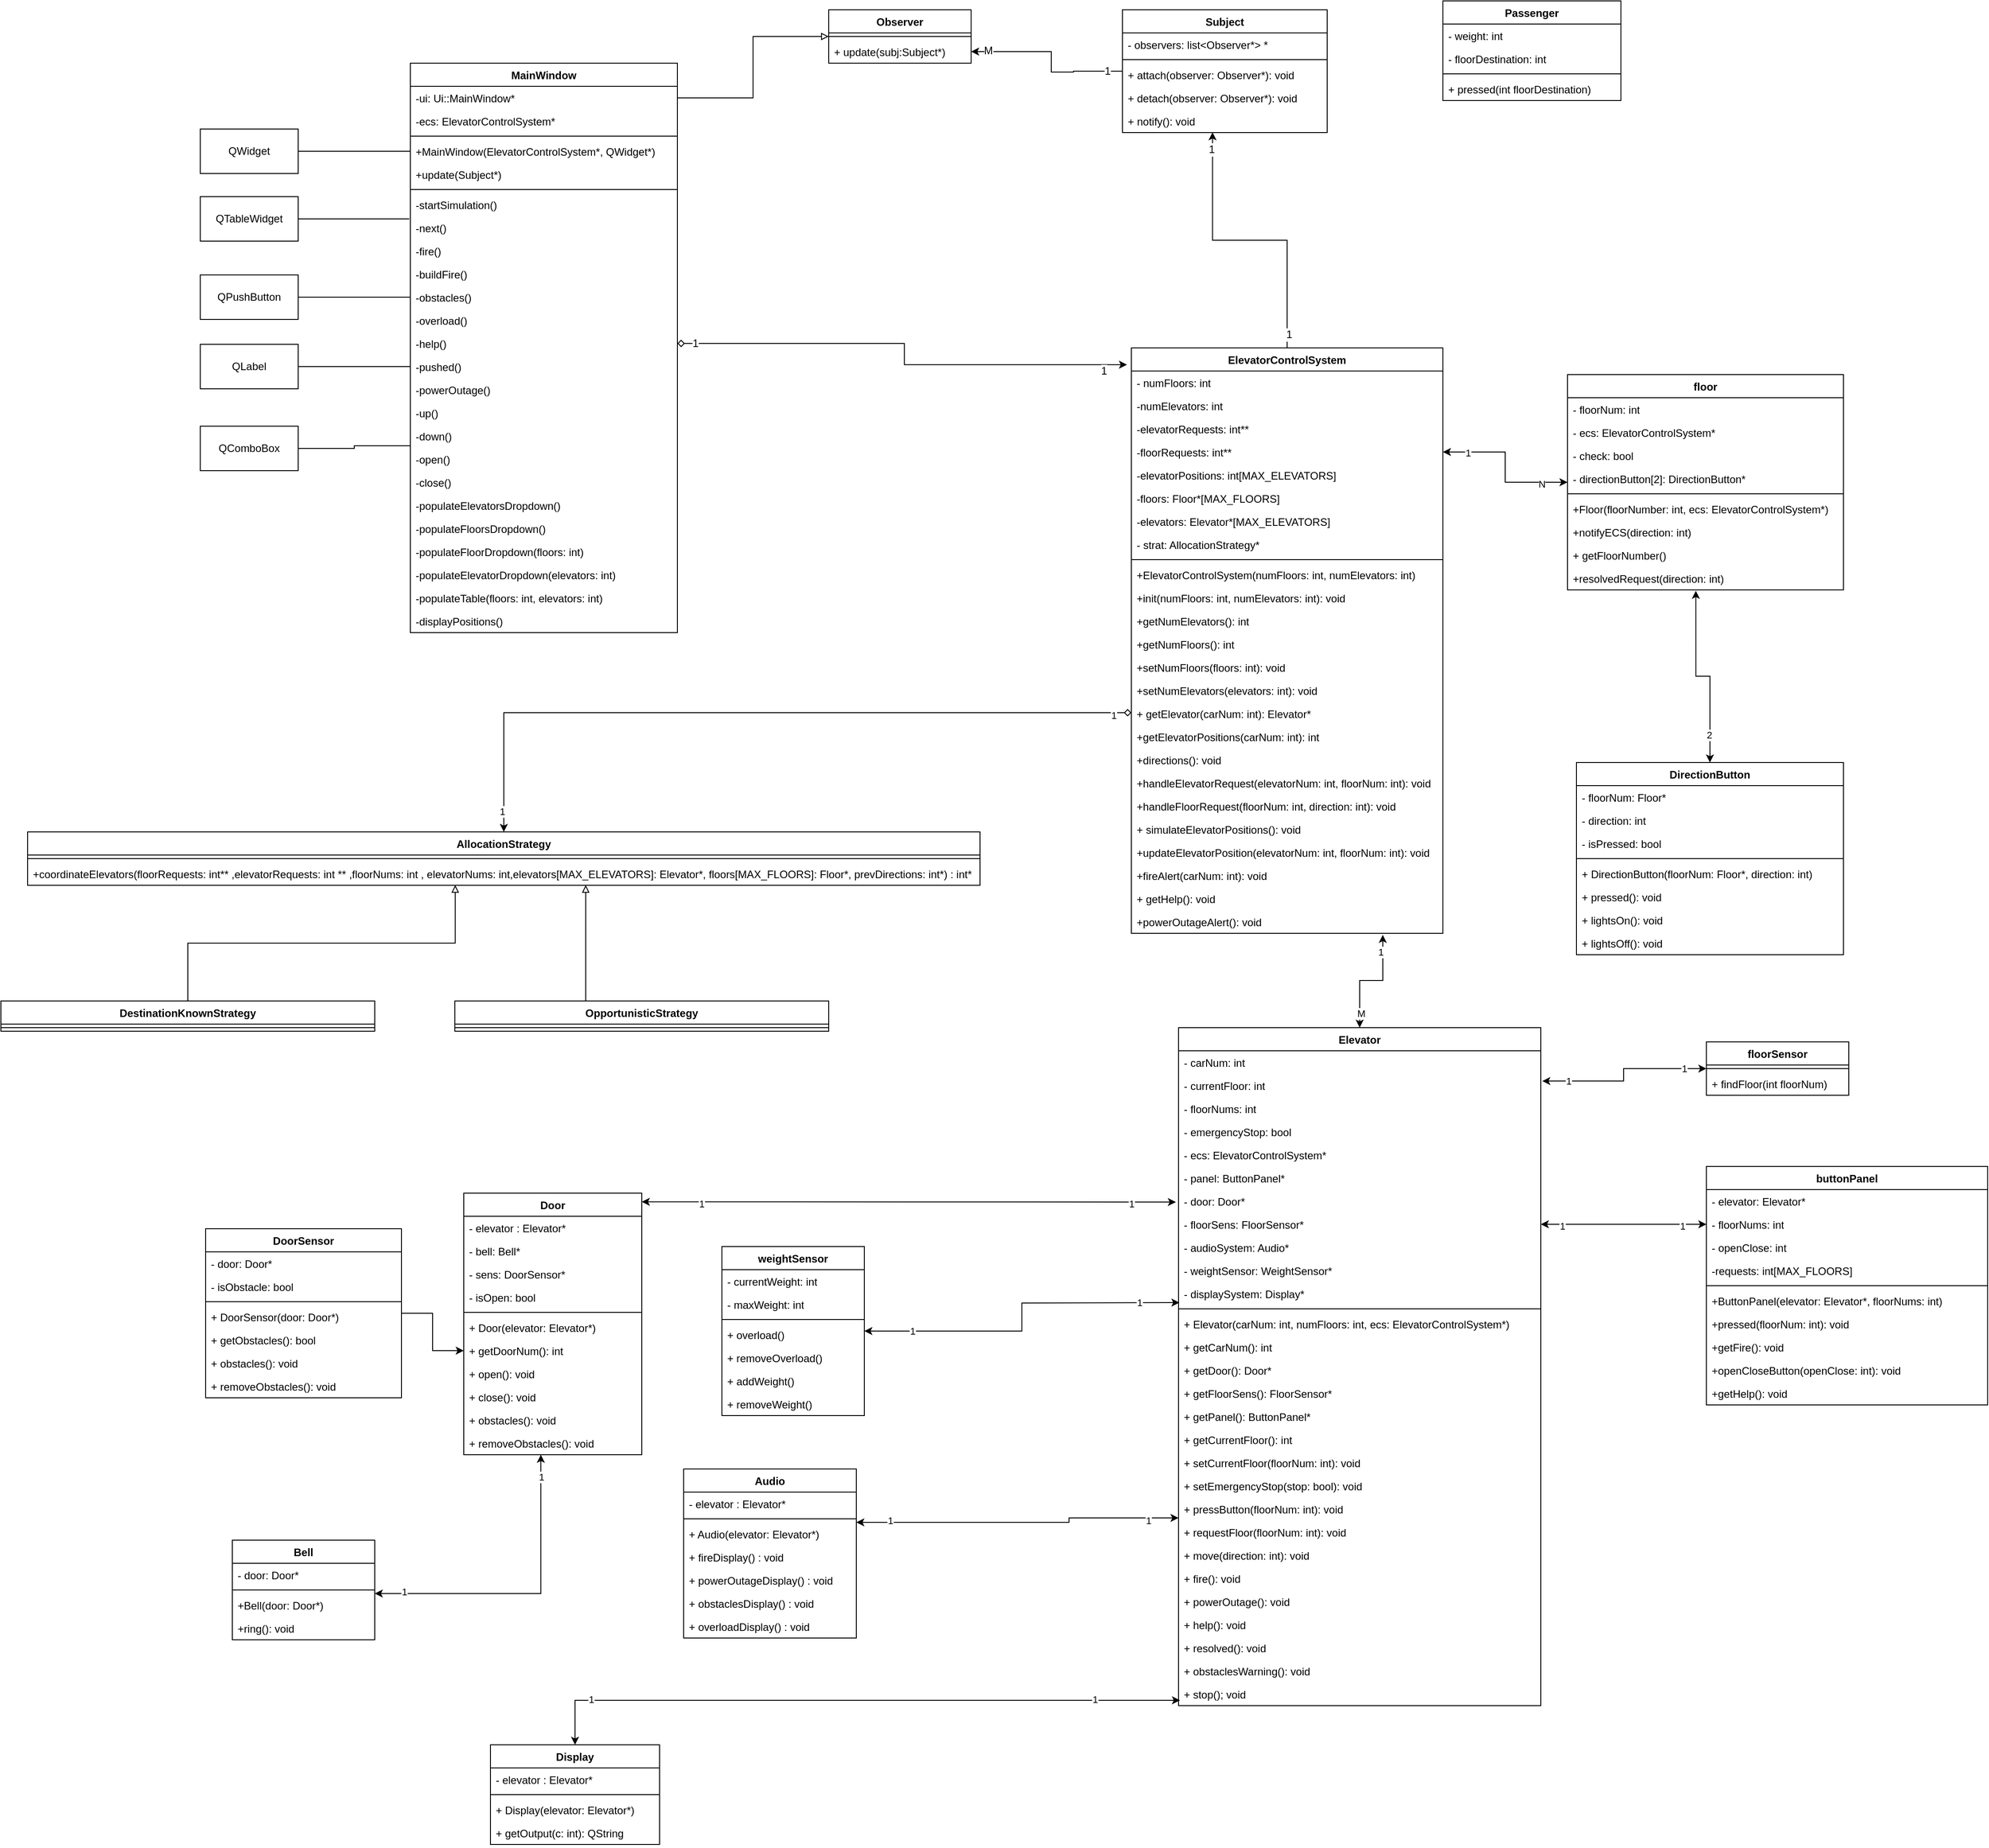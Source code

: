 <mxfile version="21.0.8" type="device"><diagram name="Page-1" id="KNbBeTSAWkz_I7HlP0e6"><mxGraphModel dx="1948" dy="1743" grid="1" gridSize="10" guides="1" tooltips="1" connect="1" arrows="1" fold="1" page="1" pageScale="1" pageWidth="850" pageHeight="1100" math="0" shadow="0"><root><mxCell id="0"/><mxCell id="1" parent="0"/><mxCell id="jw1pfBqiNjR_irczcOqn-1" value="AllocationStrategy" style="swimlane;fontStyle=1;align=center;verticalAlign=top;childLayout=stackLayout;horizontal=1;startSize=26;horizontalStack=0;resizeParent=1;resizeParentMax=0;resizeLast=0;collapsible=1;marginBottom=0;whiteSpace=wrap;html=1;" parent="1" vertex="1"><mxGeometry x="-760" y="-46" width="1070" height="60" as="geometry"/></mxCell><mxCell id="jw1pfBqiNjR_irczcOqn-3" value="" style="line;strokeWidth=1;fillColor=none;align=left;verticalAlign=middle;spacingTop=-1;spacingLeft=3;spacingRight=3;rotatable=0;labelPosition=right;points=[];portConstraint=eastwest;strokeColor=inherit;" parent="jw1pfBqiNjR_irczcOqn-1" vertex="1"><mxGeometry y="26" width="1070" height="8" as="geometry"/></mxCell><mxCell id="FCJOmLJz58nvAoX68ENa-13" value="+coordinateElevators(floorRequests:&amp;nbsp;int** ,elevatorRequests:&amp;nbsp;int ** ,floorNums:&amp;nbsp;int , elevatorNums: int,elevators[MAX_ELEVATORS]: Elevator*, floors[MAX_FLOORS]: Floor*, prevDirections: int*) : int*" style="text;strokeColor=none;fillColor=none;align=left;verticalAlign=top;spacingLeft=4;spacingRight=4;overflow=hidden;rotatable=0;points=[[0,0.5],[1,0.5]];portConstraint=eastwest;whiteSpace=wrap;html=1;" vertex="1" parent="jw1pfBqiNjR_irczcOqn-1"><mxGeometry y="34" width="1070" height="26" as="geometry"/></mxCell><mxCell id="jw1pfBqiNjR_irczcOqn-16" style="edgeStyle=orthogonalEdgeStyle;rounded=0;orthogonalLoop=1;jettySize=auto;html=1;endArrow=block;endFill=0;entryX=0.586;entryY=0.99;entryDx=0;entryDy=0;entryPerimeter=0;" parent="1" source="jw1pfBqiNjR_irczcOqn-5" edge="1" target="FCJOmLJz58nvAoX68ENa-13"><mxGeometry relative="1" as="geometry"><mxPoint x="-36" y="14" as="targetPoint"/><Array as="points"><mxPoint x="-133" y="120"/><mxPoint x="-133" y="120"/></Array></mxGeometry></mxCell><mxCell id="jw1pfBqiNjR_irczcOqn-5" value="OpportunisticStrategy" style="swimlane;fontStyle=1;align=center;verticalAlign=top;childLayout=stackLayout;horizontal=1;startSize=26;horizontalStack=0;resizeParent=1;resizeParentMax=0;resizeLast=0;collapsible=1;marginBottom=0;whiteSpace=wrap;" parent="1" vertex="1"><mxGeometry x="-280" y="144" width="420" height="34" as="geometry"/></mxCell><mxCell id="jw1pfBqiNjR_irczcOqn-7" value="" style="line;strokeWidth=1;fillColor=none;align=left;verticalAlign=middle;spacingTop=-1;spacingLeft=3;spacingRight=3;rotatable=0;labelPosition=right;points=[];portConstraint=eastwest;strokeColor=inherit;" parent="jw1pfBqiNjR_irczcOqn-5" vertex="1"><mxGeometry y="26" width="420" height="8" as="geometry"/></mxCell><mxCell id="jw1pfBqiNjR_irczcOqn-39" style="edgeStyle=orthogonalEdgeStyle;rounded=0;orthogonalLoop=1;jettySize=auto;html=1;entryX=0.5;entryY=0;entryDx=0;entryDy=0;startArrow=diamond;startFill=0;" parent="1" source="jw1pfBqiNjR_irczcOqn-17" target="jw1pfBqiNjR_irczcOqn-1" edge="1"><mxGeometry relative="1" as="geometry"><Array as="points"><mxPoint x="-225" y="-180"/></Array></mxGeometry></mxCell><mxCell id="jw1pfBqiNjR_irczcOqn-41" value="1" style="edgeLabel;html=1;align=center;verticalAlign=middle;resizable=0;points=[];" parent="jw1pfBqiNjR_irczcOqn-39" vertex="1" connectable="0"><mxGeometry x="-0.952" y="3" relative="1" as="geometry"><mxPoint as="offset"/></mxGeometry></mxCell><mxCell id="jw1pfBqiNjR_irczcOqn-42" value="1" style="edgeLabel;html=1;align=center;verticalAlign=middle;resizable=0;points=[];" parent="jw1pfBqiNjR_irczcOqn-39" vertex="1" connectable="0"><mxGeometry x="0.944" y="-2" relative="1" as="geometry"><mxPoint as="offset"/></mxGeometry></mxCell><mxCell id="YBFraTqQNuEgw__b5A_9-86" style="edgeStyle=orthogonalEdgeStyle;rounded=0;orthogonalLoop=1;jettySize=auto;html=1;entryX=0.44;entryY=0.988;entryDx=0;entryDy=0;entryPerimeter=0;fontFamily=Helvetica;fontSize=12;fontColor=default;" parent="1" source="jw1pfBqiNjR_irczcOqn-17" target="YBFraTqQNuEgw__b5A_9-41" edge="1"><mxGeometry relative="1" as="geometry"/></mxCell><mxCell id="YBFraTqQNuEgw__b5A_9-87" value="1" style="edgeLabel;html=1;align=center;verticalAlign=middle;resizable=0;points=[];fontSize=12;fontFamily=Helvetica;fontColor=default;" parent="YBFraTqQNuEgw__b5A_9-86" vertex="1" connectable="0"><mxGeometry x="0.884" y="1" relative="1" as="geometry"><mxPoint as="offset"/></mxGeometry></mxCell><mxCell id="YBFraTqQNuEgw__b5A_9-88" value="1" style="edgeLabel;html=1;align=center;verticalAlign=middle;resizable=0;points=[];fontSize=12;fontFamily=Helvetica;fontColor=default;" parent="YBFraTqQNuEgw__b5A_9-86" vertex="1" connectable="0"><mxGeometry x="-0.908" y="-2" relative="1" as="geometry"><mxPoint as="offset"/></mxGeometry></mxCell><mxCell id="jw1pfBqiNjR_irczcOqn-17" value="ElevatorControlSystem" style="swimlane;fontStyle=1;align=center;verticalAlign=top;childLayout=stackLayout;horizontal=1;startSize=26;horizontalStack=0;resizeParent=1;resizeParentMax=0;resizeLast=0;collapsible=1;marginBottom=0;whiteSpace=wrap;html=1;" parent="1" vertex="1"><mxGeometry x="480" y="-590" width="350" height="658" as="geometry"/></mxCell><mxCell id="jw1pfBqiNjR_irczcOqn-18" value="- numFloors: int" style="text;strokeColor=none;fillColor=none;align=left;verticalAlign=top;spacingLeft=4;spacingRight=4;overflow=hidden;rotatable=0;points=[[0,0.5],[1,0.5]];portConstraint=eastwest;whiteSpace=wrap;html=1;" parent="jw1pfBqiNjR_irczcOqn-17" vertex="1"><mxGeometry y="26" width="350" height="26" as="geometry"/></mxCell><mxCell id="jw1pfBqiNjR_irczcOqn-21" value="-numElevators: int " style="text;strokeColor=none;fillColor=none;align=left;verticalAlign=top;spacingLeft=4;spacingRight=4;overflow=hidden;rotatable=0;points=[[0,0.5],[1,0.5]];portConstraint=eastwest;whiteSpace=wrap;" parent="jw1pfBqiNjR_irczcOqn-17" vertex="1"><mxGeometry y="52" width="350" height="26" as="geometry"/></mxCell><mxCell id="jw1pfBqiNjR_irczcOqn-22" value="-elevatorRequests: int**" style="text;strokeColor=none;fillColor=none;align=left;verticalAlign=top;spacingLeft=4;spacingRight=4;overflow=hidden;rotatable=0;points=[[0,0.5],[1,0.5]];portConstraint=eastwest;whiteSpace=wrap;" parent="jw1pfBqiNjR_irczcOqn-17" vertex="1"><mxGeometry y="78" width="350" height="26" as="geometry"/></mxCell><mxCell id="jw1pfBqiNjR_irczcOqn-23" value="-floorRequests: int**  " style="text;strokeColor=none;fillColor=none;align=left;verticalAlign=top;spacingLeft=4;spacingRight=4;overflow=hidden;rotatable=0;points=[[0,0.5],[1,0.5]];portConstraint=eastwest;whiteSpace=wrap;" parent="jw1pfBqiNjR_irczcOqn-17" vertex="1"><mxGeometry y="104" width="350" height="26" as="geometry"/></mxCell><mxCell id="jw1pfBqiNjR_irczcOqn-24" value="-elevatorPositions: int[MAX_ELEVATORS]" style="text;strokeColor=none;fillColor=none;align=left;verticalAlign=top;spacingLeft=4;spacingRight=4;overflow=hidden;rotatable=0;points=[[0,0.5],[1,0.5]];portConstraint=eastwest;whiteSpace=wrap;" parent="jw1pfBqiNjR_irczcOqn-17" vertex="1"><mxGeometry y="130" width="350" height="26" as="geometry"/></mxCell><mxCell id="jw1pfBqiNjR_irczcOqn-25" value="-floors: Floor*[MAX_FLOORS]" style="text;strokeColor=none;fillColor=none;align=left;verticalAlign=top;spacingLeft=4;spacingRight=4;overflow=hidden;rotatable=0;points=[[0,0.5],[1,0.5]];portConstraint=eastwest;whiteSpace=wrap;" parent="jw1pfBqiNjR_irczcOqn-17" vertex="1"><mxGeometry y="156" width="350" height="26" as="geometry"/></mxCell><mxCell id="jw1pfBqiNjR_irczcOqn-26" value="-elevators: Elevator*[MAX_ELEVATORS]" style="text;strokeColor=none;fillColor=none;align=left;verticalAlign=top;spacingLeft=4;spacingRight=4;overflow=hidden;rotatable=0;points=[[0,0.5],[1,0.5]];portConstraint=eastwest;whiteSpace=wrap;" parent="jw1pfBqiNjR_irczcOqn-17" vertex="1"><mxGeometry y="182" width="350" height="26" as="geometry"/></mxCell><mxCell id="FCJOmLJz58nvAoX68ENa-1" value="- strat: AllocationStrategy*" style="text;strokeColor=none;fillColor=none;align=left;verticalAlign=top;spacingLeft=4;spacingRight=4;overflow=hidden;rotatable=0;points=[[0,0.5],[1,0.5]];portConstraint=eastwest;whiteSpace=wrap;html=1;" vertex="1" parent="jw1pfBqiNjR_irczcOqn-17"><mxGeometry y="208" width="350" height="26" as="geometry"/></mxCell><mxCell id="jw1pfBqiNjR_irczcOqn-19" value="" style="line;strokeWidth=1;fillColor=none;align=left;verticalAlign=middle;spacingTop=-1;spacingLeft=3;spacingRight=3;rotatable=0;labelPosition=right;points=[];portConstraint=eastwest;strokeColor=inherit;" parent="jw1pfBqiNjR_irczcOqn-17" vertex="1"><mxGeometry y="234" width="350" height="8" as="geometry"/></mxCell><mxCell id="jw1pfBqiNjR_irczcOqn-30" value="+ElevatorControlSystem(numFloors: int, numElevators: int)" style="text;strokeColor=none;fillColor=none;align=left;verticalAlign=top;spacingLeft=4;spacingRight=4;overflow=hidden;rotatable=0;points=[[0,0.5],[1,0.5]];portConstraint=eastwest;whiteSpace=wrap;" parent="jw1pfBqiNjR_irczcOqn-17" vertex="1"><mxGeometry y="242" width="350" height="26" as="geometry"/></mxCell><mxCell id="jw1pfBqiNjR_irczcOqn-29" value="+init(numFloors: int, numElevators: int): void" style="text;strokeColor=none;fillColor=none;align=left;verticalAlign=top;spacingLeft=4;spacingRight=4;overflow=hidden;rotatable=0;points=[[0,0.5],[1,0.5]];portConstraint=eastwest;whiteSpace=wrap;" parent="jw1pfBqiNjR_irczcOqn-17" vertex="1"><mxGeometry y="268" width="350" height="26" as="geometry"/></mxCell><mxCell id="jw1pfBqiNjR_irczcOqn-31" value="+getNumElevators(): int" style="text;strokeColor=none;fillColor=none;align=left;verticalAlign=top;spacingLeft=4;spacingRight=4;overflow=hidden;rotatable=0;points=[[0,0.5],[1,0.5]];portConstraint=eastwest;whiteSpace=wrap;" parent="jw1pfBqiNjR_irczcOqn-17" vertex="1"><mxGeometry y="294" width="350" height="26" as="geometry"/></mxCell><mxCell id="jw1pfBqiNjR_irczcOqn-32" value="+getNumFloors(): int " style="text;strokeColor=none;fillColor=none;align=left;verticalAlign=top;spacingLeft=4;spacingRight=4;overflow=hidden;rotatable=0;points=[[0,0.5],[1,0.5]];portConstraint=eastwest;whiteSpace=wrap;" parent="jw1pfBqiNjR_irczcOqn-17" vertex="1"><mxGeometry y="320" width="350" height="26" as="geometry"/></mxCell><mxCell id="jw1pfBqiNjR_irczcOqn-33" value=" +setNumFloors(floors: int): void" style="text;strokeColor=none;fillColor=none;align=left;verticalAlign=top;spacingLeft=4;spacingRight=4;overflow=hidden;rotatable=0;points=[[0,0.5],[1,0.5]];portConstraint=eastwest;whiteSpace=wrap;" parent="jw1pfBqiNjR_irczcOqn-17" vertex="1"><mxGeometry y="346" width="350" height="26" as="geometry"/></mxCell><mxCell id="jw1pfBqiNjR_irczcOqn-20" value=" +setNumElevators(elevators: int): void" style="text;strokeColor=none;fillColor=none;align=left;verticalAlign=top;spacingLeft=4;spacingRight=4;overflow=hidden;rotatable=0;points=[[0,0.5],[1,0.5]];portConstraint=eastwest;whiteSpace=wrap;" parent="jw1pfBqiNjR_irczcOqn-17" vertex="1"><mxGeometry y="372" width="350" height="26" as="geometry"/></mxCell><mxCell id="FCJOmLJz58nvAoX68ENa-2" value="+ getElevator(carNum: int): Elevator*" style="text;strokeColor=none;fillColor=none;align=left;verticalAlign=top;spacingLeft=4;spacingRight=4;overflow=hidden;rotatable=0;points=[[0,0.5],[1,0.5]];portConstraint=eastwest;whiteSpace=wrap;html=1;" vertex="1" parent="jw1pfBqiNjR_irczcOqn-17"><mxGeometry y="398" width="350" height="26" as="geometry"/></mxCell><mxCell id="jw1pfBqiNjR_irczcOqn-34" value="+getElevatorPositions(carNum: int): int" style="text;strokeColor=none;fillColor=none;align=left;verticalAlign=top;spacingLeft=4;spacingRight=4;overflow=hidden;rotatable=0;points=[[0,0.5],[1,0.5]];portConstraint=eastwest;whiteSpace=wrap;" parent="jw1pfBqiNjR_irczcOqn-17" vertex="1"><mxGeometry y="424" width="350" height="26" as="geometry"/></mxCell><mxCell id="jw1pfBqiNjR_irczcOqn-35" value="+directions(): void " style="text;strokeColor=none;fillColor=none;align=left;verticalAlign=top;spacingLeft=4;spacingRight=4;overflow=hidden;rotatable=0;points=[[0,0.5],[1,0.5]];portConstraint=eastwest;whiteSpace=wrap;" parent="jw1pfBqiNjR_irczcOqn-17" vertex="1"><mxGeometry y="450" width="350" height="26" as="geometry"/></mxCell><mxCell id="jw1pfBqiNjR_irczcOqn-36" value="+handleElevatorRequest(elevatorNum: int, floorNum: int): void" style="text;strokeColor=none;fillColor=none;align=left;verticalAlign=top;spacingLeft=4;spacingRight=4;overflow=hidden;rotatable=0;points=[[0,0.5],[1,0.5]];portConstraint=eastwest;whiteSpace=wrap;" parent="jw1pfBqiNjR_irczcOqn-17" vertex="1"><mxGeometry y="476" width="350" height="26" as="geometry"/></mxCell><mxCell id="jw1pfBqiNjR_irczcOqn-37" value=" +handleFloorRequest(floorNum: int, direction: int): void" style="text;strokeColor=none;fillColor=none;align=left;verticalAlign=top;spacingLeft=4;spacingRight=4;overflow=hidden;rotatable=0;points=[[0,0.5],[1,0.5]];portConstraint=eastwest;whiteSpace=wrap;" parent="jw1pfBqiNjR_irczcOqn-17" vertex="1"><mxGeometry y="502" width="350" height="26" as="geometry"/></mxCell><mxCell id="FCJOmLJz58nvAoX68ENa-4" value="+ simulateElevatorPositions(): void" style="text;strokeColor=none;fillColor=none;align=left;verticalAlign=top;spacingLeft=4;spacingRight=4;overflow=hidden;rotatable=0;points=[[0,0.5],[1,0.5]];portConstraint=eastwest;whiteSpace=wrap;html=1;" vertex="1" parent="jw1pfBqiNjR_irczcOqn-17"><mxGeometry y="528" width="350" height="26" as="geometry"/></mxCell><mxCell id="jw1pfBqiNjR_irczcOqn-38" value="+updateElevatorPosition(elevatorNum: int, floorNum: int): void" style="text;strokeColor=none;fillColor=none;align=left;verticalAlign=top;spacingLeft=4;spacingRight=4;overflow=hidden;rotatable=0;points=[[0,0.5],[1,0.5]];portConstraint=eastwest;whiteSpace=wrap;" parent="jw1pfBqiNjR_irczcOqn-17" vertex="1"><mxGeometry y="554" width="350" height="26" as="geometry"/></mxCell><mxCell id="YBFraTqQNuEgw__b5A_9-31" value=" +fireAlert(carNum: int): void" style="text;strokeColor=none;fillColor=none;align=left;verticalAlign=top;spacingLeft=4;spacingRight=4;overflow=hidden;rotatable=0;points=[[0,0.5],[1,0.5]];portConstraint=eastwest;whiteSpace=wrap;fontSize=12;fontFamily=Helvetica;fontColor=default;" parent="jw1pfBqiNjR_irczcOqn-17" vertex="1"><mxGeometry y="580" width="350" height="26" as="geometry"/></mxCell><mxCell id="FCJOmLJz58nvAoX68ENa-3" value="+ getHelp(): void" style="text;strokeColor=none;fillColor=none;align=left;verticalAlign=top;spacingLeft=4;spacingRight=4;overflow=hidden;rotatable=0;points=[[0,0.5],[1,0.5]];portConstraint=eastwest;whiteSpace=wrap;html=1;" vertex="1" parent="jw1pfBqiNjR_irczcOqn-17"><mxGeometry y="606" width="350" height="26" as="geometry"/></mxCell><mxCell id="YBFraTqQNuEgw__b5A_9-32" value="+powerOutageAlert(): void" style="text;strokeColor=none;fillColor=none;align=left;verticalAlign=top;spacingLeft=4;spacingRight=4;overflow=hidden;rotatable=0;points=[[0,0.5],[1,0.5]];portConstraint=eastwest;whiteSpace=wrap;fontSize=12;fontFamily=Helvetica;fontColor=default;" parent="jw1pfBqiNjR_irczcOqn-17" vertex="1"><mxGeometry y="632" width="350" height="26" as="geometry"/></mxCell><mxCell id="YBFraTqQNuEgw__b5A_9-89" style="edgeStyle=orthogonalEdgeStyle;rounded=0;orthogonalLoop=1;jettySize=auto;html=1;exitX=1;exitY=0.5;exitDx=0;exitDy=0;fontFamily=Helvetica;fontSize=12;fontColor=default;" parent="jw1pfBqiNjR_irczcOqn-17" source="jw1pfBqiNjR_irczcOqn-29" target="jw1pfBqiNjR_irczcOqn-29" edge="1"><mxGeometry relative="1" as="geometry"/></mxCell><mxCell id="jw1pfBqiNjR_irczcOqn-47" style="edgeStyle=orthogonalEdgeStyle;rounded=0;orthogonalLoop=1;jettySize=auto;html=1;startArrow=classic;startFill=1;entryX=0.807;entryY=1.067;entryDx=0;entryDy=0;entryPerimeter=0;" parent="1" source="jw1pfBqiNjR_irczcOqn-43" edge="1" target="YBFraTqQNuEgw__b5A_9-32"><mxGeometry relative="1" as="geometry"><mxPoint x="640" y="-30" as="targetPoint"/><Array as="points"><mxPoint x="736" y="121"/><mxPoint x="762" y="121"/></Array></mxGeometry></mxCell><mxCell id="jw1pfBqiNjR_irczcOqn-48" value="1" style="edgeLabel;html=1;align=center;verticalAlign=middle;resizable=0;points=[];" parent="jw1pfBqiNjR_irczcOqn-47" vertex="1" connectable="0"><mxGeometry x="0.705" y="3" relative="1" as="geometry"><mxPoint as="offset"/></mxGeometry></mxCell><mxCell id="jw1pfBqiNjR_irczcOqn-49" value="M" style="edgeLabel;html=1;align=center;verticalAlign=middle;resizable=0;points=[];" parent="jw1pfBqiNjR_irczcOqn-47" vertex="1" connectable="0"><mxGeometry x="-0.753" y="-1" relative="1" as="geometry"><mxPoint as="offset"/></mxGeometry></mxCell><mxCell id="jw1pfBqiNjR_irczcOqn-43" value="Elevator" style="swimlane;fontStyle=1;align=center;verticalAlign=top;childLayout=stackLayout;horizontal=1;startSize=26;horizontalStack=0;resizeParent=1;resizeParentMax=0;resizeLast=0;collapsible=1;marginBottom=0;whiteSpace=wrap;html=1;" parent="1" vertex="1"><mxGeometry x="533" y="174" width="407" height="762" as="geometry"/></mxCell><mxCell id="jw1pfBqiNjR_irczcOqn-44" value="- carNum: int" style="text;strokeColor=none;fillColor=none;align=left;verticalAlign=top;spacingLeft=4;spacingRight=4;overflow=hidden;rotatable=0;points=[[0,0.5],[1,0.5]];portConstraint=eastwest;whiteSpace=wrap;html=1;" parent="jw1pfBqiNjR_irczcOqn-43" vertex="1"><mxGeometry y="26" width="407" height="26" as="geometry"/></mxCell><mxCell id="jw1pfBqiNjR_irczcOqn-50" value="- currentFloor: int" style="text;strokeColor=none;fillColor=none;align=left;verticalAlign=top;spacingLeft=4;spacingRight=4;overflow=hidden;rotatable=0;points=[[0,0.5],[1,0.5]];portConstraint=eastwest;whiteSpace=wrap;html=1;" parent="jw1pfBqiNjR_irczcOqn-43" vertex="1"><mxGeometry y="52" width="407" height="26" as="geometry"/></mxCell><mxCell id="jw1pfBqiNjR_irczcOqn-52" value="- floorNums: int  " style="text;strokeColor=none;fillColor=none;align=left;verticalAlign=top;spacingLeft=4;spacingRight=4;overflow=hidden;rotatable=0;points=[[0,0.5],[1,0.5]];portConstraint=eastwest;whiteSpace=wrap;" parent="jw1pfBqiNjR_irczcOqn-43" vertex="1"><mxGeometry y="78" width="407" height="26" as="geometry"/></mxCell><mxCell id="YBFraTqQNuEgw__b5A_9-22" value="- emergencyStop: bool  " style="text;strokeColor=none;fillColor=none;align=left;verticalAlign=top;spacingLeft=4;spacingRight=4;overflow=hidden;rotatable=0;points=[[0,0.5],[1,0.5]];portConstraint=eastwest;whiteSpace=wrap;fontSize=12;fontFamily=Helvetica;fontColor=default;" parent="jw1pfBqiNjR_irczcOqn-43" vertex="1"><mxGeometry y="104" width="407" height="26" as="geometry"/></mxCell><mxCell id="YBFraTqQNuEgw__b5A_9-26" value="- ecs: ElevatorControlSystem*" style="text;strokeColor=none;fillColor=none;align=left;verticalAlign=top;spacingLeft=4;spacingRight=4;overflow=hidden;rotatable=0;points=[[0,0.5],[1,0.5]];portConstraint=eastwest;whiteSpace=wrap;fontSize=12;fontFamily=Helvetica;fontColor=default;" parent="jw1pfBqiNjR_irczcOqn-43" vertex="1"><mxGeometry y="130" width="407" height="26" as="geometry"/></mxCell><mxCell id="YBFraTqQNuEgw__b5A_9-25" value="- panel: ButtonPanel*" style="text;strokeColor=none;fillColor=none;align=left;verticalAlign=top;spacingLeft=4;spacingRight=4;overflow=hidden;rotatable=0;points=[[0,0.5],[1,0.5]];portConstraint=eastwest;whiteSpace=wrap;html=1;fontSize=12;fontFamily=Helvetica;fontColor=default;" parent="jw1pfBqiNjR_irczcOqn-43" vertex="1"><mxGeometry y="156" width="407" height="26" as="geometry"/></mxCell><mxCell id="YBFraTqQNuEgw__b5A_9-28" value="- door: Door*" style="text;strokeColor=none;fillColor=none;align=left;verticalAlign=top;spacingLeft=4;spacingRight=4;overflow=hidden;rotatable=0;points=[[0,0.5],[1,0.5]];portConstraint=eastwest;whiteSpace=wrap;fontSize=12;fontFamily=Helvetica;fontColor=default;" parent="jw1pfBqiNjR_irczcOqn-43" vertex="1"><mxGeometry y="182" width="407" height="26" as="geometry"/></mxCell><mxCell id="YBFraTqQNuEgw__b5A_9-29" value="- floorSens: FloorSensor*" style="text;strokeColor=none;fillColor=none;align=left;verticalAlign=top;spacingLeft=4;spacingRight=4;overflow=hidden;rotatable=0;points=[[0,0.5],[1,0.5]];portConstraint=eastwest;whiteSpace=wrap;html=1;fontSize=12;fontFamily=Helvetica;fontColor=default;" parent="jw1pfBqiNjR_irczcOqn-43" vertex="1"><mxGeometry y="208" width="407" height="26" as="geometry"/></mxCell><mxCell id="YBFraTqQNuEgw__b5A_9-30" value="- audioSystem: Audio*" style="text;strokeColor=none;fillColor=none;align=left;verticalAlign=top;spacingLeft=4;spacingRight=4;overflow=hidden;rotatable=0;points=[[0,0.5],[1,0.5]];portConstraint=eastwest;whiteSpace=wrap;html=1;fontSize=12;fontFamily=Helvetica;fontColor=default;" parent="jw1pfBqiNjR_irczcOqn-43" vertex="1"><mxGeometry y="234" width="407" height="26" as="geometry"/></mxCell><mxCell id="FCJOmLJz58nvAoX68ENa-5" value="- weightSensor: WeightSensor*" style="text;strokeColor=none;fillColor=none;align=left;verticalAlign=top;spacingLeft=4;spacingRight=4;overflow=hidden;rotatable=0;points=[[0,0.5],[1,0.5]];portConstraint=eastwest;whiteSpace=wrap;html=1;" vertex="1" parent="jw1pfBqiNjR_irczcOqn-43"><mxGeometry y="260" width="407" height="26" as="geometry"/></mxCell><mxCell id="YBFraTqQNuEgw__b5A_9-27" value="- displaySystem: Display*" style="text;strokeColor=none;fillColor=none;align=left;verticalAlign=top;spacingLeft=4;spacingRight=4;overflow=hidden;rotatable=0;points=[[0,0.5],[1,0.5]];portConstraint=eastwest;whiteSpace=wrap;html=1;fontSize=12;fontFamily=Helvetica;fontColor=default;" parent="jw1pfBqiNjR_irczcOqn-43" vertex="1"><mxGeometry y="286" width="407" height="26" as="geometry"/></mxCell><mxCell id="jw1pfBqiNjR_irczcOqn-45" value="" style="line;strokeWidth=1;fillColor=none;align=left;verticalAlign=middle;spacingTop=-1;spacingLeft=3;spacingRight=3;rotatable=0;labelPosition=right;points=[];portConstraint=eastwest;strokeColor=inherit;" parent="jw1pfBqiNjR_irczcOqn-43" vertex="1"><mxGeometry y="312" width="407" height="8" as="geometry"/></mxCell><mxCell id="jw1pfBqiNjR_irczcOqn-46" value="+ Elevator(carNum: int, numFloors: int, ecs: ElevatorControlSystem*)" style="text;strokeColor=none;fillColor=none;align=left;verticalAlign=top;spacingLeft=4;spacingRight=4;overflow=hidden;rotatable=0;points=[[0,0.5],[1,0.5]];portConstraint=eastwest;whiteSpace=wrap;" parent="jw1pfBqiNjR_irczcOqn-43" vertex="1"><mxGeometry y="320" width="407" height="26" as="geometry"/></mxCell><mxCell id="jw1pfBqiNjR_irczcOqn-70" value="+ getCarNum(): int" style="text;strokeColor=none;fillColor=none;align=left;verticalAlign=top;spacingLeft=4;spacingRight=4;overflow=hidden;rotatable=0;points=[[0,0.5],[1,0.5]];portConstraint=eastwest;whiteSpace=wrap;" parent="jw1pfBqiNjR_irczcOqn-43" vertex="1"><mxGeometry y="346" width="407" height="26" as="geometry"/></mxCell><mxCell id="jw1pfBqiNjR_irczcOqn-73" value="+ getDoor(): Door*" style="text;strokeColor=none;fillColor=none;align=left;verticalAlign=top;spacingLeft=4;spacingRight=4;overflow=hidden;rotatable=0;points=[[0,0.5],[1,0.5]];portConstraint=eastwest;whiteSpace=wrap;" parent="jw1pfBqiNjR_irczcOqn-43" vertex="1"><mxGeometry y="372" width="407" height="26" as="geometry"/></mxCell><mxCell id="jw1pfBqiNjR_irczcOqn-72" value="+ getFloorSens(): FloorSensor*" style="text;strokeColor=none;fillColor=none;align=left;verticalAlign=top;spacingLeft=4;spacingRight=4;overflow=hidden;rotatable=0;points=[[0,0.5],[1,0.5]];portConstraint=eastwest;whiteSpace=wrap;" parent="jw1pfBqiNjR_irczcOqn-43" vertex="1"><mxGeometry y="398" width="407" height="26" as="geometry"/></mxCell><mxCell id="jw1pfBqiNjR_irczcOqn-71" value="+ getPanel(): ButtonPanel*" style="text;strokeColor=none;fillColor=none;align=left;verticalAlign=top;spacingLeft=4;spacingRight=4;overflow=hidden;rotatable=0;points=[[0,0.5],[1,0.5]];portConstraint=eastwest;whiteSpace=wrap;" parent="jw1pfBqiNjR_irczcOqn-43" vertex="1"><mxGeometry y="424" width="407" height="26" as="geometry"/></mxCell><mxCell id="FCJOmLJz58nvAoX68ENa-6" value="+ getCurrentFloor(): int" style="text;strokeColor=none;fillColor=none;align=left;verticalAlign=top;spacingLeft=4;spacingRight=4;overflow=hidden;rotatable=0;points=[[0,0.5],[1,0.5]];portConstraint=eastwest;whiteSpace=wrap;html=1;" vertex="1" parent="jw1pfBqiNjR_irczcOqn-43"><mxGeometry y="450" width="407" height="26" as="geometry"/></mxCell><mxCell id="jw1pfBqiNjR_irczcOqn-75" value="+ setCurrentFloor(floorNum: int): void" style="text;strokeColor=none;fillColor=none;align=left;verticalAlign=top;spacingLeft=4;spacingRight=4;overflow=hidden;rotatable=0;points=[[0,0.5],[1,0.5]];portConstraint=eastwest;whiteSpace=wrap;" parent="jw1pfBqiNjR_irczcOqn-43" vertex="1"><mxGeometry y="476" width="407" height="26" as="geometry"/></mxCell><mxCell id="FCJOmLJz58nvAoX68ENa-7" value="+ setEmergencyStop(stop: bool): void" style="text;strokeColor=none;fillColor=none;align=left;verticalAlign=top;spacingLeft=4;spacingRight=4;overflow=hidden;rotatable=0;points=[[0,0.5],[1,0.5]];portConstraint=eastwest;whiteSpace=wrap;html=1;" vertex="1" parent="jw1pfBqiNjR_irczcOqn-43"><mxGeometry y="502" width="407" height="26" as="geometry"/></mxCell><mxCell id="jw1pfBqiNjR_irczcOqn-74" value="+ pressButton(floorNum: int): void" style="text;strokeColor=none;fillColor=none;align=left;verticalAlign=top;spacingLeft=4;spacingRight=4;overflow=hidden;rotatable=0;points=[[0,0.5],[1,0.5]];portConstraint=eastwest;whiteSpace=wrap;" parent="jw1pfBqiNjR_irczcOqn-43" vertex="1"><mxGeometry y="528" width="407" height="26" as="geometry"/></mxCell><mxCell id="jw1pfBqiNjR_irczcOqn-76" value="+ requestFloor(floorNum: int): void" style="text;strokeColor=none;fillColor=none;align=left;verticalAlign=top;spacingLeft=4;spacingRight=4;overflow=hidden;rotatable=0;points=[[0,0.5],[1,0.5]];portConstraint=eastwest;whiteSpace=wrap;" parent="jw1pfBqiNjR_irczcOqn-43" vertex="1"><mxGeometry y="554" width="407" height="26" as="geometry"/></mxCell><mxCell id="jw1pfBqiNjR_irczcOqn-77" value="+ move(direction: int): void" style="text;strokeColor=none;fillColor=none;align=left;verticalAlign=top;spacingLeft=4;spacingRight=4;overflow=hidden;rotatable=0;points=[[0,0.5],[1,0.5]];portConstraint=eastwest;whiteSpace=wrap;" parent="jw1pfBqiNjR_irczcOqn-43" vertex="1"><mxGeometry y="580" width="407" height="26" as="geometry"/></mxCell><mxCell id="jw1pfBqiNjR_irczcOqn-78" value="+ fire(): void" style="text;strokeColor=none;fillColor=none;align=left;verticalAlign=top;spacingLeft=4;spacingRight=4;overflow=hidden;rotatable=0;points=[[0,0.5],[1,0.5]];portConstraint=eastwest;whiteSpace=wrap;" parent="jw1pfBqiNjR_irczcOqn-43" vertex="1"><mxGeometry y="606" width="407" height="26" as="geometry"/></mxCell><mxCell id="jw1pfBqiNjR_irczcOqn-79" value="+ powerOutage(): void" style="text;strokeColor=none;fillColor=none;align=left;verticalAlign=top;spacingLeft=4;spacingRight=4;overflow=hidden;rotatable=0;points=[[0,0.5],[1,0.5]];portConstraint=eastwest;whiteSpace=wrap;" parent="jw1pfBqiNjR_irczcOqn-43" vertex="1"><mxGeometry y="632" width="407" height="26" as="geometry"/></mxCell><mxCell id="FCJOmLJz58nvAoX68ENa-8" value="+ help(): void" style="text;strokeColor=none;fillColor=none;align=left;verticalAlign=top;spacingLeft=4;spacingRight=4;overflow=hidden;rotatable=0;points=[[0,0.5],[1,0.5]];portConstraint=eastwest;whiteSpace=wrap;html=1;" vertex="1" parent="jw1pfBqiNjR_irczcOqn-43"><mxGeometry y="658" width="407" height="26" as="geometry"/></mxCell><mxCell id="FCJOmLJz58nvAoX68ENa-10" value="+ resolved(): void" style="text;strokeColor=none;fillColor=none;align=left;verticalAlign=top;spacingLeft=4;spacingRight=4;overflow=hidden;rotatable=0;points=[[0,0.5],[1,0.5]];portConstraint=eastwest;whiteSpace=wrap;html=1;" vertex="1" parent="jw1pfBqiNjR_irczcOqn-43"><mxGeometry y="684" width="407" height="26" as="geometry"/></mxCell><mxCell id="FCJOmLJz58nvAoX68ENa-9" value="+ obstaclesWarning(): void" style="text;strokeColor=none;fillColor=none;align=left;verticalAlign=top;spacingLeft=4;spacingRight=4;overflow=hidden;rotatable=0;points=[[0,0.5],[1,0.5]];portConstraint=eastwest;whiteSpace=wrap;html=1;" vertex="1" parent="jw1pfBqiNjR_irczcOqn-43"><mxGeometry y="710" width="407" height="26" as="geometry"/></mxCell><mxCell id="jw1pfBqiNjR_irczcOqn-80" value="+ stop(); void" style="text;strokeColor=none;fillColor=none;align=left;verticalAlign=top;spacingLeft=4;spacingRight=4;overflow=hidden;rotatable=0;points=[[0,0.5],[1,0.5]];portConstraint=eastwest;whiteSpace=wrap;" parent="jw1pfBqiNjR_irczcOqn-43" vertex="1"><mxGeometry y="736" width="407" height="26" as="geometry"/></mxCell><mxCell id="jw1pfBqiNjR_irczcOqn-88" value="Door" style="swimlane;fontStyle=1;align=center;verticalAlign=top;childLayout=stackLayout;horizontal=1;startSize=26;horizontalStack=0;resizeParent=1;resizeParentMax=0;resizeLast=0;collapsible=1;marginBottom=0;whiteSpace=wrap;html=1;" parent="1" vertex="1"><mxGeometry x="-270" y="360" width="200" height="294" as="geometry"/></mxCell><mxCell id="YBFraTqQNuEgw__b5A_9-13" value=" - elevator : Elevator*" style="text;strokeColor=none;fillColor=none;align=left;verticalAlign=top;spacingLeft=4;spacingRight=4;overflow=hidden;rotatable=0;points=[[0,0.5],[1,0.5]];portConstraint=eastwest;whiteSpace=wrap;html=1;" parent="jw1pfBqiNjR_irczcOqn-88" vertex="1"><mxGeometry y="26" width="200" height="26" as="geometry"/></mxCell><mxCell id="YBFraTqQNuEgw__b5A_9-14" value="- bell: Bell*" style="text;strokeColor=none;fillColor=none;align=left;verticalAlign=top;spacingLeft=4;spacingRight=4;overflow=hidden;rotatable=0;points=[[0,0.5],[1,0.5]];portConstraint=eastwest;whiteSpace=wrap;html=1;fontSize=12;fontFamily=Helvetica;fontColor=default;" parent="jw1pfBqiNjR_irczcOqn-88" vertex="1"><mxGeometry y="52" width="200" height="26" as="geometry"/></mxCell><mxCell id="YBFraTqQNuEgw__b5A_9-15" value="- sens: DoorSensor*" style="text;strokeColor=none;fillColor=none;align=left;verticalAlign=top;spacingLeft=4;spacingRight=4;overflow=hidden;rotatable=0;points=[[0,0.5],[1,0.5]];portConstraint=eastwest;whiteSpace=wrap;html=1;fontSize=12;fontFamily=Helvetica;fontColor=default;" parent="jw1pfBqiNjR_irczcOqn-88" vertex="1"><mxGeometry y="78" width="200" height="26" as="geometry"/></mxCell><mxCell id="jw1pfBqiNjR_irczcOqn-89" value="- isOpen: bool" style="text;strokeColor=none;fillColor=none;align=left;verticalAlign=top;spacingLeft=4;spacingRight=4;overflow=hidden;rotatable=0;points=[[0,0.5],[1,0.5]];portConstraint=eastwest;whiteSpace=wrap;html=1;" parent="jw1pfBqiNjR_irczcOqn-88" vertex="1"><mxGeometry y="104" width="200" height="26" as="geometry"/></mxCell><mxCell id="jw1pfBqiNjR_irczcOqn-90" value="" style="line;strokeWidth=1;fillColor=none;align=left;verticalAlign=middle;spacingTop=-1;spacingLeft=3;spacingRight=3;rotatable=0;labelPosition=right;points=[];portConstraint=eastwest;strokeColor=inherit;" parent="jw1pfBqiNjR_irczcOqn-88" vertex="1"><mxGeometry y="130" width="200" height="8" as="geometry"/></mxCell><mxCell id="YBFraTqQNuEgw__b5A_9-16" value="+ Door(elevator: Elevator*)" style="text;strokeColor=none;fillColor=none;align=left;verticalAlign=top;spacingLeft=4;spacingRight=4;overflow=hidden;rotatable=0;points=[[0,0.5],[1,0.5]];portConstraint=eastwest;whiteSpace=wrap;fontSize=12;fontFamily=Helvetica;fontColor=default;" parent="jw1pfBqiNjR_irczcOqn-88" vertex="1"><mxGeometry y="138" width="200" height="26" as="geometry"/></mxCell><mxCell id="jw1pfBqiNjR_irczcOqn-91" value="+ getDoorNum(): int  " style="text;strokeColor=none;fillColor=none;align=left;verticalAlign=top;spacingLeft=4;spacingRight=4;overflow=hidden;rotatable=0;points=[[0,0.5],[1,0.5]];portConstraint=eastwest;whiteSpace=wrap;" parent="jw1pfBqiNjR_irczcOqn-88" vertex="1"><mxGeometry y="164" width="200" height="26" as="geometry"/></mxCell><mxCell id="jw1pfBqiNjR_irczcOqn-92" value="+ open(): void&#10;" style="text;strokeColor=none;fillColor=none;align=left;verticalAlign=top;spacingLeft=4;spacingRight=4;overflow=hidden;rotatable=0;points=[[0,0.5],[1,0.5]];portConstraint=eastwest;whiteSpace=wrap;" parent="jw1pfBqiNjR_irczcOqn-88" vertex="1"><mxGeometry y="190" width="200" height="26" as="geometry"/></mxCell><mxCell id="YBFraTqQNuEgw__b5A_9-17" value="+ close(): void     " style="text;strokeColor=none;fillColor=none;align=left;verticalAlign=top;spacingLeft=4;spacingRight=4;overflow=hidden;rotatable=0;points=[[0,0.5],[1,0.5]];portConstraint=eastwest;whiteSpace=wrap;fontSize=12;fontFamily=Helvetica;fontColor=default;" parent="jw1pfBqiNjR_irczcOqn-88" vertex="1"><mxGeometry y="216" width="200" height="26" as="geometry"/></mxCell><mxCell id="jw1pfBqiNjR_irczcOqn-94" value="+ obstacles(): void" style="text;strokeColor=none;fillColor=none;align=left;verticalAlign=top;spacingLeft=4;spacingRight=4;overflow=hidden;rotatable=0;points=[[0,0.5],[1,0.5]];portConstraint=eastwest;whiteSpace=wrap;" parent="jw1pfBqiNjR_irczcOqn-88" vertex="1"><mxGeometry y="242" width="200" height="26" as="geometry"/></mxCell><mxCell id="jw1pfBqiNjR_irczcOqn-93" value="+ removeObstacles(): void" style="text;strokeColor=none;fillColor=none;align=left;verticalAlign=top;spacingLeft=4;spacingRight=4;overflow=hidden;rotatable=0;points=[[0,0.5],[1,0.5]];portConstraint=eastwest;whiteSpace=wrap;" parent="jw1pfBqiNjR_irczcOqn-88" vertex="1"><mxGeometry y="268" width="200" height="26" as="geometry"/></mxCell><mxCell id="jw1pfBqiNjR_irczcOqn-102" style="edgeStyle=orthogonalEdgeStyle;rounded=0;orthogonalLoop=1;jettySize=auto;html=1;entryX=0;entryY=0.5;entryDx=0;entryDy=0;" parent="1" source="jw1pfBqiNjR_irczcOqn-95" target="jw1pfBqiNjR_irczcOqn-91" edge="1"><mxGeometry relative="1" as="geometry"/></mxCell><mxCell id="jw1pfBqiNjR_irczcOqn-95" value="DoorSensor" style="swimlane;fontStyle=1;align=center;verticalAlign=top;childLayout=stackLayout;horizontal=1;startSize=26;horizontalStack=0;resizeParent=1;resizeParentMax=0;resizeLast=0;collapsible=1;marginBottom=0;whiteSpace=wrap;html=1;" parent="1" vertex="1"><mxGeometry x="-560" y="400" width="220" height="190" as="geometry"/></mxCell><mxCell id="YBFraTqQNuEgw__b5A_9-18" value="- door: Door*  " style="text;strokeColor=none;fillColor=none;align=left;verticalAlign=top;spacingLeft=4;spacingRight=4;overflow=hidden;rotatable=0;points=[[0,0.5],[1,0.5]];portConstraint=eastwest;whiteSpace=wrap;html=1;fontSize=12;fontFamily=Helvetica;fontColor=default;" parent="jw1pfBqiNjR_irczcOqn-95" vertex="1"><mxGeometry y="26" width="220" height="26" as="geometry"/></mxCell><mxCell id="YBFraTqQNuEgw__b5A_9-19" value="- isObstacle: bool " style="text;strokeColor=none;fillColor=none;align=left;verticalAlign=top;spacingLeft=4;spacingRight=4;overflow=hidden;rotatable=0;points=[[0,0.5],[1,0.5]];portConstraint=eastwest;whiteSpace=wrap;html=1;fontSize=12;fontFamily=Helvetica;fontColor=default;" parent="jw1pfBqiNjR_irczcOqn-95" vertex="1"><mxGeometry y="52" width="220" height="26" as="geometry"/></mxCell><mxCell id="jw1pfBqiNjR_irczcOqn-97" value="" style="line;strokeWidth=1;fillColor=none;align=left;verticalAlign=middle;spacingTop=-1;spacingLeft=3;spacingRight=3;rotatable=0;labelPosition=right;points=[];portConstraint=eastwest;strokeColor=inherit;" parent="jw1pfBqiNjR_irczcOqn-95" vertex="1"><mxGeometry y="78" width="220" height="8" as="geometry"/></mxCell><mxCell id="YBFraTqQNuEgw__b5A_9-20" value="+ DoorSensor(door: Door*)    " style="text;strokeColor=none;fillColor=none;align=left;verticalAlign=top;spacingLeft=4;spacingRight=4;overflow=hidden;rotatable=0;points=[[0,0.5],[1,0.5]];portConstraint=eastwest;whiteSpace=wrap;fontSize=12;fontFamily=Helvetica;fontColor=default;" parent="jw1pfBqiNjR_irczcOqn-95" vertex="1"><mxGeometry y="86" width="220" height="26" as="geometry"/></mxCell><mxCell id="YBFraTqQNuEgw__b5A_9-21" value="+ getObstacles(): bool" style="text;strokeColor=none;fillColor=none;align=left;verticalAlign=top;spacingLeft=4;spacingRight=4;overflow=hidden;rotatable=0;points=[[0,0.5],[1,0.5]];portConstraint=eastwest;whiteSpace=wrap;html=1;fontSize=12;fontFamily=Helvetica;fontColor=default;" parent="jw1pfBqiNjR_irczcOqn-95" vertex="1"><mxGeometry y="112" width="220" height="26" as="geometry"/></mxCell><mxCell id="jw1pfBqiNjR_irczcOqn-98" value="+ obstacles(): void    " style="text;strokeColor=none;fillColor=none;align=left;verticalAlign=top;spacingLeft=4;spacingRight=4;overflow=hidden;rotatable=0;points=[[0,0.5],[1,0.5]];portConstraint=eastwest;whiteSpace=wrap;html=1;" parent="jw1pfBqiNjR_irczcOqn-95" vertex="1"><mxGeometry y="138" width="220" height="26" as="geometry"/></mxCell><mxCell id="jw1pfBqiNjR_irczcOqn-99" value="+ removeObstacles(): void" style="text;strokeColor=none;fillColor=none;align=left;verticalAlign=top;spacingLeft=4;spacingRight=4;overflow=hidden;rotatable=0;points=[[0,0.5],[1,0.5]];portConstraint=eastwest;whiteSpace=wrap;html=1;" parent="jw1pfBqiNjR_irczcOqn-95" vertex="1"><mxGeometry y="164" width="220" height="26" as="geometry"/></mxCell><mxCell id="jw1pfBqiNjR_irczcOqn-103" style="edgeStyle=orthogonalEdgeStyle;rounded=0;orthogonalLoop=1;jettySize=auto;html=1;startArrow=classic;startFill=1;exitX=1;exitY=0.033;exitDx=0;exitDy=0;exitPerimeter=0;" parent="1" source="jw1pfBqiNjR_irczcOqn-88" edge="1"><mxGeometry relative="1" as="geometry"><Array as="points"><mxPoint x="-60" y="370"/><mxPoint x="533" y="370"/></Array><mxPoint x="-20" y="470" as="sourcePoint"/><mxPoint x="530" y="370" as="targetPoint"/></mxGeometry></mxCell><mxCell id="jw1pfBqiNjR_irczcOqn-104" value="1" style="edgeLabel;html=1;align=center;verticalAlign=middle;resizable=0;points=[];" parent="jw1pfBqiNjR_irczcOqn-103" vertex="1" connectable="0"><mxGeometry x="-0.776" y="-2" relative="1" as="geometry"><mxPoint as="offset"/></mxGeometry></mxCell><mxCell id="jw1pfBqiNjR_irczcOqn-105" value="1" style="edgeLabel;html=1;align=center;verticalAlign=middle;resizable=0;points=[];" parent="jw1pfBqiNjR_irczcOqn-103" vertex="1" connectable="0"><mxGeometry x="0.832" y="-2" relative="1" as="geometry"><mxPoint as="offset"/></mxGeometry></mxCell><mxCell id="jw1pfBqiNjR_irczcOqn-117" style="edgeStyle=orthogonalEdgeStyle;rounded=0;orthogonalLoop=1;jettySize=auto;html=1;entryX=0.004;entryY=0.885;entryDx=0;entryDy=0;entryPerimeter=0;startArrow=classic;startFill=1;" parent="1" source="jw1pfBqiNjR_irczcOqn-106" edge="1"><mxGeometry relative="1" as="geometry"><mxPoint x="534.04" y="483.01" as="targetPoint"/></mxGeometry></mxCell><mxCell id="jw1pfBqiNjR_irczcOqn-118" value="1" style="edgeLabel;html=1;align=center;verticalAlign=middle;resizable=0;points=[];" parent="jw1pfBqiNjR_irczcOqn-117" vertex="1" connectable="0"><mxGeometry x="-0.722" relative="1" as="geometry"><mxPoint as="offset"/></mxGeometry></mxCell><mxCell id="jw1pfBqiNjR_irczcOqn-120" value="1" style="edgeLabel;html=1;align=center;verticalAlign=middle;resizable=0;points=[];" parent="jw1pfBqiNjR_irczcOqn-117" vertex="1" connectable="0"><mxGeometry x="0.766" relative="1" as="geometry"><mxPoint as="offset"/></mxGeometry></mxCell><mxCell id="jw1pfBqiNjR_irczcOqn-106" value="weightSensor" style="swimlane;fontStyle=1;align=center;verticalAlign=top;childLayout=stackLayout;horizontal=1;startSize=26;horizontalStack=0;resizeParent=1;resizeParentMax=0;resizeLast=0;collapsible=1;marginBottom=0;whiteSpace=wrap;html=1;" parent="1" vertex="1"><mxGeometry x="20" y="420" width="160" height="190" as="geometry"/></mxCell><mxCell id="jw1pfBqiNjR_irczcOqn-107" value="- currentWeight: int" style="text;strokeColor=none;fillColor=none;align=left;verticalAlign=top;spacingLeft=4;spacingRight=4;overflow=hidden;rotatable=0;points=[[0,0.5],[1,0.5]];portConstraint=eastwest;whiteSpace=wrap;html=1;" parent="jw1pfBqiNjR_irczcOqn-106" vertex="1"><mxGeometry y="26" width="160" height="26" as="geometry"/></mxCell><mxCell id="jw1pfBqiNjR_irczcOqn-110" value="- maxWeight: int" style="text;strokeColor=none;fillColor=none;align=left;verticalAlign=top;spacingLeft=4;spacingRight=4;overflow=hidden;rotatable=0;points=[[0,0.5],[1,0.5]];portConstraint=eastwest;whiteSpace=wrap;html=1;" parent="jw1pfBqiNjR_irczcOqn-106" vertex="1"><mxGeometry y="52" width="160" height="26" as="geometry"/></mxCell><mxCell id="jw1pfBqiNjR_irczcOqn-108" value="" style="line;strokeWidth=1;fillColor=none;align=left;verticalAlign=middle;spacingTop=-1;spacingLeft=3;spacingRight=3;rotatable=0;labelPosition=right;points=[];portConstraint=eastwest;strokeColor=inherit;" parent="jw1pfBqiNjR_irczcOqn-106" vertex="1"><mxGeometry y="78" width="160" height="8" as="geometry"/></mxCell><mxCell id="jw1pfBqiNjR_irczcOqn-109" value="+ overload()" style="text;strokeColor=none;fillColor=none;align=left;verticalAlign=top;spacingLeft=4;spacingRight=4;overflow=hidden;rotatable=0;points=[[0,0.5],[1,0.5]];portConstraint=eastwest;whiteSpace=wrap;html=1;" parent="jw1pfBqiNjR_irczcOqn-106" vertex="1"><mxGeometry y="86" width="160" height="26" as="geometry"/></mxCell><mxCell id="jw1pfBqiNjR_irczcOqn-113" value="+ removeOverload()" style="text;strokeColor=none;fillColor=none;align=left;verticalAlign=top;spacingLeft=4;spacingRight=4;overflow=hidden;rotatable=0;points=[[0,0.5],[1,0.5]];portConstraint=eastwest;whiteSpace=wrap;html=1;" parent="jw1pfBqiNjR_irczcOqn-106" vertex="1"><mxGeometry y="112" width="160" height="26" as="geometry"/></mxCell><mxCell id="jw1pfBqiNjR_irczcOqn-115" value="+ addWeight()" style="text;strokeColor=none;fillColor=none;align=left;verticalAlign=top;spacingLeft=4;spacingRight=4;overflow=hidden;rotatable=0;points=[[0,0.5],[1,0.5]];portConstraint=eastwest;whiteSpace=wrap;html=1;" parent="jw1pfBqiNjR_irczcOqn-106" vertex="1"><mxGeometry y="138" width="160" height="26" as="geometry"/></mxCell><mxCell id="jw1pfBqiNjR_irczcOqn-116" value="+ removeWeight()" style="text;strokeColor=none;fillColor=none;align=left;verticalAlign=top;spacingLeft=4;spacingRight=4;overflow=hidden;rotatable=0;points=[[0,0.5],[1,0.5]];portConstraint=eastwest;whiteSpace=wrap;html=1;" parent="jw1pfBqiNjR_irczcOqn-106" vertex="1"><mxGeometry y="164" width="160" height="26" as="geometry"/></mxCell><mxCell id="jw1pfBqiNjR_irczcOqn-126" style="edgeStyle=orthogonalEdgeStyle;rounded=0;orthogonalLoop=1;jettySize=auto;html=1;startArrow=classic;startFill=1;entryX=0;entryY=-0.115;entryDx=0;entryDy=0;entryPerimeter=0;" parent="1" source="jw1pfBqiNjR_irczcOqn-121" target="jw1pfBqiNjR_irczcOqn-76" edge="1"><mxGeometry relative="1" as="geometry"><Array as="points"><mxPoint x="410" y="730"/><mxPoint x="410" y="725"/></Array></mxGeometry></mxCell><mxCell id="jw1pfBqiNjR_irczcOqn-127" value="1" style="edgeLabel;html=1;align=center;verticalAlign=middle;resizable=0;points=[];" parent="jw1pfBqiNjR_irczcOqn-126" vertex="1" connectable="0"><mxGeometry x="-0.792" y="2" relative="1" as="geometry"><mxPoint as="offset"/></mxGeometry></mxCell><mxCell id="jw1pfBqiNjR_irczcOqn-128" value="1" style="edgeLabel;html=1;align=center;verticalAlign=middle;resizable=0;points=[];" parent="jw1pfBqiNjR_irczcOqn-126" vertex="1" connectable="0"><mxGeometry x="0.816" y="-3" relative="1" as="geometry"><mxPoint as="offset"/></mxGeometry></mxCell><mxCell id="jw1pfBqiNjR_irczcOqn-121" value="Audio" style="swimlane;fontStyle=1;align=center;verticalAlign=top;childLayout=stackLayout;horizontal=1;startSize=26;horizontalStack=0;resizeParent=1;resizeParentMax=0;resizeLast=0;collapsible=1;marginBottom=0;whiteSpace=wrap;html=1;" parent="1" vertex="1"><mxGeometry x="-23" y="670" width="194" height="190" as="geometry"/></mxCell><mxCell id="jw1pfBqiNjR_irczcOqn-122" value=" - elevator : Elevator*" style="text;strokeColor=none;fillColor=none;align=left;verticalAlign=top;spacingLeft=4;spacingRight=4;overflow=hidden;rotatable=0;points=[[0,0.5],[1,0.5]];portConstraint=eastwest;whiteSpace=wrap;html=1;" parent="jw1pfBqiNjR_irczcOqn-121" vertex="1"><mxGeometry y="26" width="194" height="26" as="geometry"/></mxCell><mxCell id="jw1pfBqiNjR_irczcOqn-123" value="" style="line;strokeWidth=1;fillColor=none;align=left;verticalAlign=middle;spacingTop=-1;spacingLeft=3;spacingRight=3;rotatable=0;labelPosition=right;points=[];portConstraint=eastwest;strokeColor=inherit;" parent="jw1pfBqiNjR_irczcOqn-121" vertex="1"><mxGeometry y="52" width="194" height="8" as="geometry"/></mxCell><mxCell id="jw1pfBqiNjR_irczcOqn-124" value="+ Audio(elevator: Elevator*)" style="text;strokeColor=none;fillColor=none;align=left;verticalAlign=top;spacingLeft=4;spacingRight=4;overflow=hidden;rotatable=0;points=[[0,0.5],[1,0.5]];portConstraint=eastwest;whiteSpace=wrap;" parent="jw1pfBqiNjR_irczcOqn-121" vertex="1"><mxGeometry y="60" width="194" height="26" as="geometry"/></mxCell><mxCell id="YBFraTqQNuEgw__b5A_9-1" value="+ fireDisplay() : void" style="text;strokeColor=none;fillColor=none;align=left;verticalAlign=top;spacingLeft=4;spacingRight=4;overflow=hidden;rotatable=0;points=[[0,0.5],[1,0.5]];portConstraint=eastwest;whiteSpace=wrap;html=1;" parent="jw1pfBqiNjR_irczcOqn-121" vertex="1"><mxGeometry y="86" width="194" height="26" as="geometry"/></mxCell><mxCell id="YBFraTqQNuEgw__b5A_9-2" value=" + powerOutageDisplay() : void" style="text;strokeColor=none;fillColor=none;align=left;verticalAlign=top;spacingLeft=4;spacingRight=4;overflow=hidden;rotatable=0;points=[[0,0.5],[1,0.5]];portConstraint=eastwest;whiteSpace=wrap;html=1;" parent="jw1pfBqiNjR_irczcOqn-121" vertex="1"><mxGeometry y="112" width="194" height="26" as="geometry"/></mxCell><mxCell id="FCJOmLJz58nvAoX68ENa-11" value=" + obstaclesDisplay() : void" style="text;strokeColor=none;fillColor=none;align=left;verticalAlign=top;spacingLeft=4;spacingRight=4;overflow=hidden;rotatable=0;points=[[0,0.5],[1,0.5]];portConstraint=eastwest;whiteSpace=wrap;html=1;" vertex="1" parent="jw1pfBqiNjR_irczcOqn-121"><mxGeometry y="138" width="194" height="26" as="geometry"/></mxCell><mxCell id="FCJOmLJz58nvAoX68ENa-12" value=" + overloadDisplay() : void" style="text;strokeColor=none;fillColor=none;align=left;verticalAlign=top;spacingLeft=4;spacingRight=4;overflow=hidden;rotatable=0;points=[[0,0.5],[1,0.5]];portConstraint=eastwest;whiteSpace=wrap;html=1;" vertex="1" parent="jw1pfBqiNjR_irczcOqn-121"><mxGeometry y="164" width="194" height="26" as="geometry"/></mxCell><mxCell id="jw1pfBqiNjR_irczcOqn-135" style="edgeStyle=orthogonalEdgeStyle;rounded=0;orthogonalLoop=1;jettySize=auto;html=1;entryX=0.004;entryY=0.769;entryDx=0;entryDy=0;entryPerimeter=0;startArrow=classic;startFill=1;" parent="1" source="jw1pfBqiNjR_irczcOqn-129" target="jw1pfBqiNjR_irczcOqn-80" edge="1"><mxGeometry relative="1" as="geometry"><Array as="points"><mxPoint x="-145" y="930"/></Array></mxGeometry></mxCell><mxCell id="jw1pfBqiNjR_irczcOqn-136" value="1" style="edgeLabel;html=1;align=center;verticalAlign=middle;resizable=0;points=[];" parent="jw1pfBqiNjR_irczcOqn-135" vertex="1" connectable="0"><mxGeometry x="-0.813" y="1" relative="1" as="geometry"><mxPoint as="offset"/></mxGeometry></mxCell><mxCell id="jw1pfBqiNjR_irczcOqn-138" value="1" style="edgeLabel;html=1;align=center;verticalAlign=middle;resizable=0;points=[];" parent="jw1pfBqiNjR_irczcOqn-135" vertex="1" connectable="0"><mxGeometry x="0.736" y="1" relative="1" as="geometry"><mxPoint as="offset"/></mxGeometry></mxCell><mxCell id="jw1pfBqiNjR_irczcOqn-129" value="Display" style="swimlane;fontStyle=1;align=center;verticalAlign=top;childLayout=stackLayout;horizontal=1;startSize=26;horizontalStack=0;resizeParent=1;resizeParentMax=0;resizeLast=0;collapsible=1;marginBottom=0;whiteSpace=wrap;html=1;" parent="1" vertex="1"><mxGeometry x="-240" y="980" width="190" height="112" as="geometry"/></mxCell><mxCell id="YBFraTqQNuEgw__b5A_9-9" value=" - elevator : Elevator*" style="text;strokeColor=none;fillColor=none;align=left;verticalAlign=top;spacingLeft=4;spacingRight=4;overflow=hidden;rotatable=0;points=[[0,0.5],[1,0.5]];portConstraint=eastwest;whiteSpace=wrap;html=1;" parent="jw1pfBqiNjR_irczcOqn-129" vertex="1"><mxGeometry y="26" width="190" height="26" as="geometry"/></mxCell><mxCell id="jw1pfBqiNjR_irczcOqn-131" value="" style="line;strokeWidth=1;fillColor=none;align=left;verticalAlign=middle;spacingTop=-1;spacingLeft=3;spacingRight=3;rotatable=0;labelPosition=right;points=[];portConstraint=eastwest;strokeColor=inherit;" parent="jw1pfBqiNjR_irczcOqn-129" vertex="1"><mxGeometry y="52" width="190" height="8" as="geometry"/></mxCell><mxCell id="YBFraTqQNuEgw__b5A_9-10" value="+ Display(elevator: Elevator*)" style="text;strokeColor=none;fillColor=none;align=left;verticalAlign=top;spacingLeft=4;spacingRight=4;overflow=hidden;rotatable=0;points=[[0,0.5],[1,0.5]];portConstraint=eastwest;whiteSpace=wrap;" parent="jw1pfBqiNjR_irczcOqn-129" vertex="1"><mxGeometry y="60" width="190" height="26" as="geometry"/></mxCell><mxCell id="YBFraTqQNuEgw__b5A_9-11" value="+ getOutput(c: int): QString" style="text;strokeColor=none;fillColor=none;align=left;verticalAlign=top;spacingLeft=4;spacingRight=4;overflow=hidden;rotatable=0;points=[[0,0.5],[1,0.5]];portConstraint=eastwest;whiteSpace=wrap;html=1;" parent="jw1pfBqiNjR_irczcOqn-129" vertex="1"><mxGeometry y="86" width="190" height="26" as="geometry"/></mxCell><mxCell id="jw1pfBqiNjR_irczcOqn-143" style="edgeStyle=orthogonalEdgeStyle;rounded=0;orthogonalLoop=1;jettySize=auto;html=1;entryX=0.433;entryY=1;entryDx=0;entryDy=0;entryPerimeter=0;startArrow=classic;startFill=1;" parent="1" source="jw1pfBqiNjR_irczcOqn-139" target="jw1pfBqiNjR_irczcOqn-93" edge="1"><mxGeometry relative="1" as="geometry"><mxPoint x="534.628" y="853.996" as="targetPoint"/><Array as="points"><mxPoint x="-183" y="810"/></Array></mxGeometry></mxCell><mxCell id="jw1pfBqiNjR_irczcOqn-144" value="1" style="edgeLabel;html=1;align=center;verticalAlign=middle;resizable=0;points=[];" parent="jw1pfBqiNjR_irczcOqn-143" vertex="1" connectable="0"><mxGeometry x="-0.806" y="2" relative="1" as="geometry"><mxPoint as="offset"/></mxGeometry></mxCell><mxCell id="jw1pfBqiNjR_irczcOqn-145" value="1" style="edgeLabel;html=1;align=center;verticalAlign=middle;resizable=0;points=[];" parent="jw1pfBqiNjR_irczcOqn-143" vertex="1" connectable="0"><mxGeometry x="0.857" relative="1" as="geometry"><mxPoint as="offset"/></mxGeometry></mxCell><mxCell id="jw1pfBqiNjR_irczcOqn-139" value="Bell" style="swimlane;fontStyle=1;align=center;verticalAlign=top;childLayout=stackLayout;horizontal=1;startSize=26;horizontalStack=0;resizeParent=1;resizeParentMax=0;resizeLast=0;collapsible=1;marginBottom=0;whiteSpace=wrap;html=1;" parent="1" vertex="1"><mxGeometry x="-530" y="750" width="160" height="112" as="geometry"/></mxCell><mxCell id="YBFraTqQNuEgw__b5A_9-3" value="- door: Door*" style="text;strokeColor=none;fillColor=none;align=left;verticalAlign=top;spacingLeft=4;spacingRight=4;overflow=hidden;rotatable=0;points=[[0,0.5],[1,0.5]];portConstraint=eastwest;whiteSpace=wrap;html=1;" parent="jw1pfBqiNjR_irczcOqn-139" vertex="1"><mxGeometry y="26" width="160" height="26" as="geometry"/></mxCell><mxCell id="jw1pfBqiNjR_irczcOqn-141" value="" style="line;strokeWidth=1;fillColor=none;align=left;verticalAlign=middle;spacingTop=-1;spacingLeft=3;spacingRight=3;rotatable=0;labelPosition=right;points=[];portConstraint=eastwest;strokeColor=inherit;" parent="jw1pfBqiNjR_irczcOqn-139" vertex="1"><mxGeometry y="52" width="160" height="8" as="geometry"/></mxCell><mxCell id="jw1pfBqiNjR_irczcOqn-140" value="+Bell(door: Door*)" style="text;strokeColor=none;fillColor=none;align=left;verticalAlign=top;spacingLeft=4;spacingRight=4;overflow=hidden;rotatable=0;points=[[0,0.5],[1,0.5]];portConstraint=eastwest;whiteSpace=wrap;html=1;" parent="jw1pfBqiNjR_irczcOqn-139" vertex="1"><mxGeometry y="60" width="160" height="26" as="geometry"/></mxCell><mxCell id="YBFraTqQNuEgw__b5A_9-4" value="+ring(): void" style="text;strokeColor=none;fillColor=none;align=left;verticalAlign=top;spacingLeft=4;spacingRight=4;overflow=hidden;rotatable=0;points=[[0,0.5],[1,0.5]];portConstraint=eastwest;whiteSpace=wrap;html=1;" parent="jw1pfBqiNjR_irczcOqn-139" vertex="1"><mxGeometry y="86" width="160" height="26" as="geometry"/></mxCell><mxCell id="jw1pfBqiNjR_irczcOqn-161" style="edgeStyle=orthogonalEdgeStyle;rounded=0;orthogonalLoop=1;jettySize=auto;html=1;startArrow=classic;startFill=1;entryX=1;entryY=0.5;entryDx=0;entryDy=0;" parent="1" source="jw1pfBqiNjR_irczcOqn-146" target="YBFraTqQNuEgw__b5A_9-29" edge="1"><mxGeometry relative="1" as="geometry"><Array as="points"><mxPoint x="1060" y="395"/><mxPoint x="1060" y="395"/></Array><mxPoint x="800" y="440" as="targetPoint"/></mxGeometry></mxCell><mxCell id="jw1pfBqiNjR_irczcOqn-162" value="1" style="edgeLabel;html=1;align=center;verticalAlign=middle;resizable=0;points=[];" parent="jw1pfBqiNjR_irczcOqn-161" vertex="1" connectable="0"><mxGeometry x="0.743" y="2" relative="1" as="geometry"><mxPoint as="offset"/></mxGeometry></mxCell><mxCell id="jw1pfBqiNjR_irczcOqn-163" value="1" style="edgeLabel;html=1;align=center;verticalAlign=middle;resizable=0;points=[];" parent="jw1pfBqiNjR_irczcOqn-161" vertex="1" connectable="0"><mxGeometry x="-0.705" y="2" relative="1" as="geometry"><mxPoint as="offset"/></mxGeometry></mxCell><mxCell id="jw1pfBqiNjR_irczcOqn-146" value="buttonPanel" style="swimlane;fontStyle=1;align=center;verticalAlign=top;childLayout=stackLayout;horizontal=1;startSize=26;horizontalStack=0;resizeParent=1;resizeParentMax=0;resizeLast=0;collapsible=1;marginBottom=0;whiteSpace=wrap;html=1;" parent="1" vertex="1"><mxGeometry x="1126" y="330" width="316" height="268" as="geometry"/></mxCell><mxCell id="jw1pfBqiNjR_irczcOqn-147" value="- elevator: Elevator*" style="text;strokeColor=none;fillColor=none;align=left;verticalAlign=top;spacingLeft=4;spacingRight=4;overflow=hidden;rotatable=0;points=[[0,0.5],[1,0.5]];portConstraint=eastwest;whiteSpace=wrap;html=1;" parent="jw1pfBqiNjR_irczcOqn-146" vertex="1"><mxGeometry y="26" width="316" height="26" as="geometry"/></mxCell><mxCell id="YBFraTqQNuEgw__b5A_9-5" value="- floorNums: int" style="text;strokeColor=none;fillColor=none;align=left;verticalAlign=top;spacingLeft=4;spacingRight=4;overflow=hidden;rotatable=0;points=[[0,0.5],[1,0.5]];portConstraint=eastwest;whiteSpace=wrap;html=1;" parent="jw1pfBqiNjR_irczcOqn-146" vertex="1"><mxGeometry y="52" width="316" height="26" as="geometry"/></mxCell><mxCell id="jw1pfBqiNjR_irczcOqn-150" value="- openClose: int" style="text;strokeColor=none;fillColor=none;align=left;verticalAlign=top;spacingLeft=4;spacingRight=4;overflow=hidden;rotatable=0;points=[[0,0.5],[1,0.5]];portConstraint=eastwest;whiteSpace=wrap;html=1;" parent="jw1pfBqiNjR_irczcOqn-146" vertex="1"><mxGeometry y="78" width="316" height="26" as="geometry"/></mxCell><mxCell id="jw1pfBqiNjR_irczcOqn-151" value="-requests: int[MAX_FLOORS]" style="text;strokeColor=none;fillColor=none;align=left;verticalAlign=top;spacingLeft=4;spacingRight=4;overflow=hidden;rotatable=0;points=[[0,0.5],[1,0.5]];portConstraint=eastwest;whiteSpace=wrap;html=1;" parent="jw1pfBqiNjR_irczcOqn-146" vertex="1"><mxGeometry y="104" width="316" height="26" as="geometry"/></mxCell><mxCell id="jw1pfBqiNjR_irczcOqn-148" value="" style="line;strokeWidth=1;fillColor=none;align=left;verticalAlign=middle;spacingTop=-1;spacingLeft=3;spacingRight=3;rotatable=0;labelPosition=right;points=[];portConstraint=eastwest;strokeColor=inherit;" parent="jw1pfBqiNjR_irczcOqn-146" vertex="1"><mxGeometry y="130" width="316" height="8" as="geometry"/></mxCell><mxCell id="YBFraTqQNuEgw__b5A_9-6" value="+ButtonPanel(elevator: Elevator*, floorNums: int)" style="text;strokeColor=none;fillColor=none;align=left;verticalAlign=top;spacingLeft=4;spacingRight=4;overflow=hidden;rotatable=0;points=[[0,0.5],[1,0.5]];portConstraint=eastwest;whiteSpace=wrap;" parent="jw1pfBqiNjR_irczcOqn-146" vertex="1"><mxGeometry y="138" width="316" height="26" as="geometry"/></mxCell><mxCell id="jw1pfBqiNjR_irczcOqn-152" value=" +pressed(floorNum: int): void" style="text;strokeColor=none;fillColor=none;align=left;verticalAlign=top;spacingLeft=4;spacingRight=4;overflow=hidden;rotatable=0;points=[[0,0.5],[1,0.5]];portConstraint=eastwest;whiteSpace=wrap;" parent="jw1pfBqiNjR_irczcOqn-146" vertex="1"><mxGeometry y="164" width="316" height="26" as="geometry"/></mxCell><mxCell id="YBFraTqQNuEgw__b5A_9-7" value="+getFire(): void" style="text;strokeColor=none;fillColor=none;align=left;verticalAlign=top;spacingLeft=4;spacingRight=4;overflow=hidden;rotatable=0;points=[[0,0.5],[1,0.5]];portConstraint=eastwest;whiteSpace=wrap;fontSize=12;fontFamily=Helvetica;fontColor=default;" parent="jw1pfBqiNjR_irczcOqn-146" vertex="1"><mxGeometry y="190" width="316" height="26" as="geometry"/></mxCell><mxCell id="YBFraTqQNuEgw__b5A_9-8" value=" +openCloseButton(openClose: int): void" style="text;strokeColor=none;fillColor=none;align=left;verticalAlign=top;spacingLeft=4;spacingRight=4;overflow=hidden;rotatable=0;points=[[0,0.5],[1,0.5]];portConstraint=eastwest;whiteSpace=wrap;fontSize=12;fontFamily=Helvetica;fontColor=default;" parent="jw1pfBqiNjR_irczcOqn-146" vertex="1"><mxGeometry y="216" width="316" height="26" as="geometry"/></mxCell><mxCell id="jw1pfBqiNjR_irczcOqn-149" value=" +getHelp(): void" style="text;strokeColor=none;fillColor=none;align=left;verticalAlign=top;spacingLeft=4;spacingRight=4;overflow=hidden;rotatable=0;points=[[0,0.5],[1,0.5]];portConstraint=eastwest;whiteSpace=wrap;" parent="jw1pfBqiNjR_irczcOqn-146" vertex="1"><mxGeometry y="242" width="316" height="26" as="geometry"/></mxCell><mxCell id="jw1pfBqiNjR_irczcOqn-158" style="edgeStyle=orthogonalEdgeStyle;rounded=0;orthogonalLoop=1;jettySize=auto;html=1;entryX=1.004;entryY=0.308;entryDx=0;entryDy=0;entryPerimeter=0;startArrow=classic;startFill=1;" parent="1" source="jw1pfBqiNjR_irczcOqn-153" target="jw1pfBqiNjR_irczcOqn-50" edge="1"><mxGeometry relative="1" as="geometry"/></mxCell><mxCell id="jw1pfBqiNjR_irczcOqn-159" value="1" style="edgeLabel;html=1;align=center;verticalAlign=middle;resizable=0;points=[];" parent="jw1pfBqiNjR_irczcOqn-158" vertex="1" connectable="0"><mxGeometry x="0.703" relative="1" as="geometry"><mxPoint as="offset"/></mxGeometry></mxCell><mxCell id="jw1pfBqiNjR_irczcOqn-160" value="1" style="edgeLabel;html=1;align=center;verticalAlign=middle;resizable=0;points=[];" parent="jw1pfBqiNjR_irczcOqn-158" vertex="1" connectable="0"><mxGeometry x="-0.742" relative="1" as="geometry"><mxPoint as="offset"/></mxGeometry></mxCell><mxCell id="jw1pfBqiNjR_irczcOqn-153" value="floorSensor" style="swimlane;fontStyle=1;align=center;verticalAlign=top;childLayout=stackLayout;horizontal=1;startSize=26;horizontalStack=0;resizeParent=1;resizeParentMax=0;resizeLast=0;collapsible=1;marginBottom=0;whiteSpace=wrap;html=1;" parent="1" vertex="1"><mxGeometry x="1126" y="190" width="160" height="60" as="geometry"/></mxCell><mxCell id="jw1pfBqiNjR_irczcOqn-155" value="" style="line;strokeWidth=1;fillColor=none;align=left;verticalAlign=middle;spacingTop=-1;spacingLeft=3;spacingRight=3;rotatable=0;labelPosition=right;points=[];portConstraint=eastwest;strokeColor=inherit;" parent="jw1pfBqiNjR_irczcOqn-153" vertex="1"><mxGeometry y="26" width="160" height="8" as="geometry"/></mxCell><mxCell id="jw1pfBqiNjR_irczcOqn-156" value="+ findFloor(int floorNum)" style="text;strokeColor=none;fillColor=none;align=left;verticalAlign=top;spacingLeft=4;spacingRight=4;overflow=hidden;rotatable=0;points=[[0,0.5],[1,0.5]];portConstraint=eastwest;whiteSpace=wrap;html=1;" parent="jw1pfBqiNjR_irczcOqn-153" vertex="1"><mxGeometry y="34" width="160" height="26" as="geometry"/></mxCell><mxCell id="jw1pfBqiNjR_irczcOqn-164" value="Passenger" style="swimlane;fontStyle=1;align=center;verticalAlign=top;childLayout=stackLayout;horizontal=1;startSize=26;horizontalStack=0;resizeParent=1;resizeParentMax=0;resizeLast=0;collapsible=1;marginBottom=0;whiteSpace=wrap;html=1;" parent="1" vertex="1"><mxGeometry x="830" y="-980" width="200" height="112" as="geometry"/></mxCell><mxCell id="jw1pfBqiNjR_irczcOqn-165" value="- weight: int" style="text;strokeColor=none;fillColor=none;align=left;verticalAlign=top;spacingLeft=4;spacingRight=4;overflow=hidden;rotatable=0;points=[[0,0.5],[1,0.5]];portConstraint=eastwest;whiteSpace=wrap;html=1;" parent="jw1pfBqiNjR_irczcOqn-164" vertex="1"><mxGeometry y="26" width="200" height="26" as="geometry"/></mxCell><mxCell id="jw1pfBqiNjR_irczcOqn-168" value="- floorDestination: int" style="text;strokeColor=none;fillColor=none;align=left;verticalAlign=top;spacingLeft=4;spacingRight=4;overflow=hidden;rotatable=0;points=[[0,0.5],[1,0.5]];portConstraint=eastwest;whiteSpace=wrap;html=1;" parent="jw1pfBqiNjR_irczcOqn-164" vertex="1"><mxGeometry y="52" width="200" height="26" as="geometry"/></mxCell><mxCell id="jw1pfBqiNjR_irczcOqn-166" value="" style="line;strokeWidth=1;fillColor=none;align=left;verticalAlign=middle;spacingTop=-1;spacingLeft=3;spacingRight=3;rotatable=0;labelPosition=right;points=[];portConstraint=eastwest;strokeColor=inherit;" parent="jw1pfBqiNjR_irczcOqn-164" vertex="1"><mxGeometry y="78" width="200" height="8" as="geometry"/></mxCell><mxCell id="jw1pfBqiNjR_irczcOqn-167" value="+ pressed(int floorDestination)" style="text;strokeColor=none;fillColor=none;align=left;verticalAlign=top;spacingLeft=4;spacingRight=4;overflow=hidden;rotatable=0;points=[[0,0.5],[1,0.5]];portConstraint=eastwest;whiteSpace=wrap;html=1;" parent="jw1pfBqiNjR_irczcOqn-164" vertex="1"><mxGeometry y="86" width="200" height="26" as="geometry"/></mxCell><mxCell id="jw1pfBqiNjR_irczcOqn-179" style="edgeStyle=orthogonalEdgeStyle;rounded=0;orthogonalLoop=1;jettySize=auto;html=1;startArrow=classic;startFill=1;" parent="1" source="jw1pfBqiNjR_irczcOqn-169" target="jw1pfBqiNjR_irczcOqn-23" edge="1"><mxGeometry relative="1" as="geometry"/></mxCell><mxCell id="jw1pfBqiNjR_irczcOqn-180" value="N" style="edgeLabel;html=1;align=center;verticalAlign=middle;resizable=0;points=[];" parent="jw1pfBqiNjR_irczcOqn-179" vertex="1" connectable="0"><mxGeometry x="-0.66" y="2" relative="1" as="geometry"><mxPoint as="offset"/></mxGeometry></mxCell><mxCell id="jw1pfBqiNjR_irczcOqn-181" value="1" style="edgeLabel;html=1;align=center;verticalAlign=middle;resizable=0;points=[];" parent="jw1pfBqiNjR_irczcOqn-179" vertex="1" connectable="0"><mxGeometry x="0.677" y="1" relative="1" as="geometry"><mxPoint as="offset"/></mxGeometry></mxCell><mxCell id="jw1pfBqiNjR_irczcOqn-169" value="floor" style="swimlane;fontStyle=1;align=center;verticalAlign=top;childLayout=stackLayout;horizontal=1;startSize=26;horizontalStack=0;resizeParent=1;resizeParentMax=0;resizeLast=0;collapsible=1;marginBottom=0;whiteSpace=wrap;html=1;" parent="1" vertex="1"><mxGeometry x="970" y="-560" width="310" height="242" as="geometry"/></mxCell><mxCell id="jw1pfBqiNjR_irczcOqn-170" value="- floorNum: int" style="text;strokeColor=none;fillColor=none;align=left;verticalAlign=top;spacingLeft=4;spacingRight=4;overflow=hidden;rotatable=0;points=[[0,0.5],[1,0.5]];portConstraint=eastwest;whiteSpace=wrap;" parent="jw1pfBqiNjR_irczcOqn-169" vertex="1"><mxGeometry y="26" width="310" height="26" as="geometry"/></mxCell><mxCell id="jw1pfBqiNjR_irczcOqn-173" value="- ecs: ElevatorControlSystem*" style="text;strokeColor=none;fillColor=none;align=left;verticalAlign=top;spacingLeft=4;spacingRight=4;overflow=hidden;rotatable=0;points=[[0,0.5],[1,0.5]];portConstraint=eastwest;whiteSpace=wrap;" parent="jw1pfBqiNjR_irczcOqn-169" vertex="1"><mxGeometry y="52" width="310" height="26" as="geometry"/></mxCell><mxCell id="jw1pfBqiNjR_irczcOqn-177" value="- check: bool  " style="text;strokeColor=none;fillColor=none;align=left;verticalAlign=top;spacingLeft=4;spacingRight=4;overflow=hidden;rotatable=0;points=[[0,0.5],[1,0.5]];portConstraint=eastwest;whiteSpace=wrap;" parent="jw1pfBqiNjR_irczcOqn-169" vertex="1"><mxGeometry y="78" width="310" height="26" as="geometry"/></mxCell><mxCell id="YBFraTqQNuEgw__b5A_9-51" value=" - directionButton[2]: DirectionButton*" style="text;strokeColor=none;fillColor=none;align=left;verticalAlign=top;spacingLeft=4;spacingRight=4;overflow=hidden;rotatable=0;points=[[0,0.5],[1,0.5]];portConstraint=eastwest;whiteSpace=wrap;fontSize=12;fontFamily=Helvetica;fontColor=default;" parent="jw1pfBqiNjR_irczcOqn-169" vertex="1"><mxGeometry y="104" width="310" height="26" as="geometry"/></mxCell><mxCell id="jw1pfBqiNjR_irczcOqn-171" value="" style="line;strokeWidth=1;fillColor=none;align=left;verticalAlign=middle;spacingTop=-1;spacingLeft=3;spacingRight=3;rotatable=0;labelPosition=right;points=[];portConstraint=eastwest;strokeColor=inherit;" parent="jw1pfBqiNjR_irczcOqn-169" vertex="1"><mxGeometry y="130" width="310" height="8" as="geometry"/></mxCell><mxCell id="jw1pfBqiNjR_irczcOqn-172" value="+Floor(floorNumber: int, ecs: ElevatorControlSystem*)" style="text;strokeColor=none;fillColor=none;align=left;verticalAlign=top;spacingLeft=4;spacingRight=4;overflow=hidden;rotatable=0;points=[[0,0.5],[1,0.5]];portConstraint=eastwest;whiteSpace=wrap;" parent="jw1pfBqiNjR_irczcOqn-169" vertex="1"><mxGeometry y="138" width="310" height="26" as="geometry"/></mxCell><mxCell id="jw1pfBqiNjR_irczcOqn-174" value="+notifyECS(direction: int)  " style="text;strokeColor=none;fillColor=none;align=left;verticalAlign=top;spacingLeft=4;spacingRight=4;overflow=hidden;rotatable=0;points=[[0,0.5],[1,0.5]];portConstraint=eastwest;whiteSpace=wrap;" parent="jw1pfBqiNjR_irczcOqn-169" vertex="1"><mxGeometry y="164" width="310" height="26" as="geometry"/></mxCell><mxCell id="jw1pfBqiNjR_irczcOqn-178" value="+ getFloorNumber()" style="text;strokeColor=none;fillColor=none;align=left;verticalAlign=top;spacingLeft=4;spacingRight=4;overflow=hidden;rotatable=0;points=[[0,0.5],[1,0.5]];portConstraint=eastwest;whiteSpace=wrap;html=1;" parent="jw1pfBqiNjR_irczcOqn-169" vertex="1"><mxGeometry y="190" width="310" height="26" as="geometry"/></mxCell><mxCell id="jw1pfBqiNjR_irczcOqn-175" value="+resolvedRequest(direction: int)" style="text;strokeColor=none;fillColor=none;align=left;verticalAlign=top;spacingLeft=4;spacingRight=4;overflow=hidden;rotatable=0;points=[[0,0.5],[1,0.5]];portConstraint=eastwest;whiteSpace=wrap;" parent="jw1pfBqiNjR_irczcOqn-169" vertex="1"><mxGeometry y="216" width="310" height="26" as="geometry"/></mxCell><mxCell id="jw1pfBqiNjR_irczcOqn-187" style="edgeStyle=orthogonalEdgeStyle;rounded=0;orthogonalLoop=1;jettySize=auto;html=1;entryX=0.465;entryY=1.038;entryDx=0;entryDy=0;entryPerimeter=0;startArrow=classic;startFill=1;" parent="1" source="jw1pfBqiNjR_irczcOqn-182" target="jw1pfBqiNjR_irczcOqn-175" edge="1"><mxGeometry relative="1" as="geometry"/></mxCell><mxCell id="jw1pfBqiNjR_irczcOqn-189" value="2" style="edgeLabel;html=1;align=center;verticalAlign=middle;resizable=0;points=[];" parent="jw1pfBqiNjR_irczcOqn-187" vertex="1" connectable="0"><mxGeometry x="-0.705" y="1" relative="1" as="geometry"><mxPoint as="offset"/></mxGeometry></mxCell><mxCell id="jw1pfBqiNjR_irczcOqn-182" value="DirectionButton" style="swimlane;fontStyle=1;align=center;verticalAlign=top;childLayout=stackLayout;horizontal=1;startSize=26;horizontalStack=0;resizeParent=1;resizeParentMax=0;resizeLast=0;collapsible=1;marginBottom=0;whiteSpace=wrap;html=1;" parent="1" vertex="1"><mxGeometry x="980" y="-124" width="300" height="216" as="geometry"/></mxCell><mxCell id="YBFraTqQNuEgw__b5A_9-43" value="- floorNum: Floor*" style="text;strokeColor=none;fillColor=none;align=left;verticalAlign=top;spacingLeft=4;spacingRight=4;overflow=hidden;rotatable=0;points=[[0,0.5],[1,0.5]];portConstraint=eastwest;whiteSpace=wrap;fontSize=12;fontFamily=Helvetica;fontColor=default;" parent="jw1pfBqiNjR_irczcOqn-182" vertex="1"><mxGeometry y="26" width="300" height="26" as="geometry"/></mxCell><mxCell id="jw1pfBqiNjR_irczcOqn-186" value="- direction: int" style="text;strokeColor=none;fillColor=none;align=left;verticalAlign=top;spacingLeft=4;spacingRight=4;overflow=hidden;rotatable=0;points=[[0,0.5],[1,0.5]];portConstraint=eastwest;whiteSpace=wrap;html=1;" parent="jw1pfBqiNjR_irczcOqn-182" vertex="1"><mxGeometry y="52" width="300" height="26" as="geometry"/></mxCell><mxCell id="YBFraTqQNuEgw__b5A_9-44" value=" - isPressed: bool" style="text;strokeColor=none;fillColor=none;align=left;verticalAlign=top;spacingLeft=4;spacingRight=4;overflow=hidden;rotatable=0;points=[[0,0.5],[1,0.5]];portConstraint=eastwest;whiteSpace=wrap;fontSize=12;fontFamily=Helvetica;fontColor=default;" parent="jw1pfBqiNjR_irczcOqn-182" vertex="1"><mxGeometry y="78" width="300" height="26" as="geometry"/></mxCell><mxCell id="jw1pfBqiNjR_irczcOqn-184" value="" style="line;strokeWidth=1;fillColor=none;align=left;verticalAlign=middle;spacingTop=-1;spacingLeft=3;spacingRight=3;rotatable=0;labelPosition=right;points=[];portConstraint=eastwest;strokeColor=inherit;" parent="jw1pfBqiNjR_irczcOqn-182" vertex="1"><mxGeometry y="104" width="300" height="8" as="geometry"/></mxCell><mxCell id="YBFraTqQNuEgw__b5A_9-45" value="+ DirectionButton(floorNum: Floor*, direction: int)" style="text;strokeColor=none;fillColor=none;align=left;verticalAlign=top;spacingLeft=4;spacingRight=4;overflow=hidden;rotatable=0;points=[[0,0.5],[1,0.5]];portConstraint=eastwest;whiteSpace=wrap;fontSize=12;fontFamily=Helvetica;fontColor=default;" parent="jw1pfBqiNjR_irczcOqn-182" vertex="1"><mxGeometry y="112" width="300" height="26" as="geometry"/></mxCell><mxCell id="jw1pfBqiNjR_irczcOqn-185" value="+ pressed(): void" style="text;strokeColor=none;fillColor=none;align=left;verticalAlign=top;spacingLeft=4;spacingRight=4;overflow=hidden;rotatable=0;points=[[0,0.5],[1,0.5]];portConstraint=eastwest;whiteSpace=wrap;" parent="jw1pfBqiNjR_irczcOqn-182" vertex="1"><mxGeometry y="138" width="300" height="26" as="geometry"/></mxCell><mxCell id="YBFraTqQNuEgw__b5A_9-46" value=" + lightsOn(): void  " style="text;strokeColor=none;fillColor=none;align=left;verticalAlign=top;spacingLeft=4;spacingRight=4;overflow=hidden;rotatable=0;points=[[0,0.5],[1,0.5]];portConstraint=eastwest;whiteSpace=wrap;fontSize=12;fontFamily=Helvetica;fontColor=default;" parent="jw1pfBqiNjR_irczcOqn-182" vertex="1"><mxGeometry y="164" width="300" height="26" as="geometry"/></mxCell><mxCell id="YBFraTqQNuEgw__b5A_9-47" value=" + lightsOff(): void  " style="text;strokeColor=none;fillColor=none;align=left;verticalAlign=top;spacingLeft=4;spacingRight=4;overflow=hidden;rotatable=0;points=[[0,0.5],[1,0.5]];portConstraint=eastwest;whiteSpace=wrap;fontSize=12;fontFamily=Helvetica;fontColor=default;" parent="jw1pfBqiNjR_irczcOqn-182" vertex="1"><mxGeometry y="190" width="300" height="26" as="geometry"/></mxCell><mxCell id="YBFraTqQNuEgw__b5A_9-33" value="Observer" style="swimlane;fontStyle=1;align=center;verticalAlign=top;childLayout=stackLayout;horizontal=1;startSize=26;horizontalStack=0;resizeParent=1;resizeParentMax=0;resizeLast=0;collapsible=1;marginBottom=0;whiteSpace=wrap;html=1;fontFamily=Helvetica;fontSize=12;fontColor=default;fillColor=none;gradientColor=none;" parent="1" vertex="1"><mxGeometry x="140" y="-970" width="160" height="60" as="geometry"/></mxCell><mxCell id="YBFraTqQNuEgw__b5A_9-35" value="" style="line;strokeWidth=1;fillColor=none;align=left;verticalAlign=middle;spacingTop=-1;spacingLeft=3;spacingRight=3;rotatable=0;labelPosition=right;points=[];portConstraint=eastwest;strokeColor=inherit;fontFamily=Helvetica;fontSize=12;fontColor=default;html=1;" parent="YBFraTqQNuEgw__b5A_9-33" vertex="1"><mxGeometry y="26" width="160" height="8" as="geometry"/></mxCell><mxCell id="YBFraTqQNuEgw__b5A_9-36" value="+ update(subj:Subject*)" style="text;strokeColor=none;fillColor=none;align=left;verticalAlign=top;spacingLeft=4;spacingRight=4;overflow=hidden;rotatable=0;points=[[0,0.5],[1,0.5]];portConstraint=eastwest;whiteSpace=wrap;fontSize=12;fontFamily=Helvetica;fontColor=default;" parent="YBFraTqQNuEgw__b5A_9-33" vertex="1"><mxGeometry y="34" width="160" height="26" as="geometry"/></mxCell><mxCell id="YBFraTqQNuEgw__b5A_9-82" style="edgeStyle=orthogonalEdgeStyle;rounded=0;orthogonalLoop=1;jettySize=auto;html=1;entryX=1;entryY=0.5;entryDx=0;entryDy=0;fontFamily=Helvetica;fontSize=12;fontColor=default;endArrow=classic;endFill=1;" parent="1" source="YBFraTqQNuEgw__b5A_9-37" target="YBFraTqQNuEgw__b5A_9-36" edge="1"><mxGeometry relative="1" as="geometry"><Array as="points"><mxPoint x="415" y="-901"/><mxPoint x="390" y="-900"/><mxPoint x="390" y="-923"/></Array></mxGeometry></mxCell><mxCell id="YBFraTqQNuEgw__b5A_9-83" value="1" style="edgeLabel;html=1;align=center;verticalAlign=middle;resizable=0;points=[];fontSize=12;fontFamily=Helvetica;fontColor=default;" parent="YBFraTqQNuEgw__b5A_9-82" vertex="1" connectable="0"><mxGeometry x="-0.827" relative="1" as="geometry"><mxPoint as="offset"/></mxGeometry></mxCell><mxCell id="YBFraTqQNuEgw__b5A_9-84" value="M" style="edgeLabel;html=1;align=center;verticalAlign=middle;resizable=0;points=[];fontSize=12;fontFamily=Helvetica;fontColor=default;" parent="YBFraTqQNuEgw__b5A_9-82" vertex="1" connectable="0"><mxGeometry x="0.804" y="-1" relative="1" as="geometry"><mxPoint as="offset"/></mxGeometry></mxCell><mxCell id="YBFraTqQNuEgw__b5A_9-37" value="Subject" style="swimlane;fontStyle=1;align=center;verticalAlign=top;childLayout=stackLayout;horizontal=1;startSize=26;horizontalStack=0;resizeParent=1;resizeParentMax=0;resizeLast=0;collapsible=1;marginBottom=0;whiteSpace=wrap;html=1;fontFamily=Helvetica;fontSize=12;fontColor=default;fillColor=none;gradientColor=none;" parent="1" vertex="1"><mxGeometry x="470" y="-970" width="230" height="138" as="geometry"/></mxCell><mxCell id="YBFraTqQNuEgw__b5A_9-38" value="- observers: list&lt;Observer*&gt; *" style="text;strokeColor=none;fillColor=none;align=left;verticalAlign=top;spacingLeft=4;spacingRight=4;overflow=hidden;rotatable=0;points=[[0,0.5],[1,0.5]];portConstraint=eastwest;whiteSpace=wrap;fontSize=12;fontFamily=Helvetica;fontColor=default;" parent="YBFraTqQNuEgw__b5A_9-37" vertex="1"><mxGeometry y="26" width="230" height="26" as="geometry"/></mxCell><mxCell id="YBFraTqQNuEgw__b5A_9-39" value="" style="line;strokeWidth=1;fillColor=none;align=left;verticalAlign=middle;spacingTop=-1;spacingLeft=3;spacingRight=3;rotatable=0;labelPosition=right;points=[];portConstraint=eastwest;strokeColor=inherit;fontFamily=Helvetica;fontSize=12;fontColor=default;html=1;" parent="YBFraTqQNuEgw__b5A_9-37" vertex="1"><mxGeometry y="52" width="230" height="8" as="geometry"/></mxCell><mxCell id="YBFraTqQNuEgw__b5A_9-40" value=" + attach(observer: Observer*): void" style="text;strokeColor=none;fillColor=none;align=left;verticalAlign=top;spacingLeft=4;spacingRight=4;overflow=hidden;rotatable=0;points=[[0,0.5],[1,0.5]];portConstraint=eastwest;whiteSpace=wrap;fontSize=12;fontFamily=Helvetica;fontColor=default;" parent="YBFraTqQNuEgw__b5A_9-37" vertex="1"><mxGeometry y="60" width="230" height="26" as="geometry"/></mxCell><mxCell id="YBFraTqQNuEgw__b5A_9-42" value="+ detach(observer: Observer*): void" style="text;strokeColor=none;fillColor=none;align=left;verticalAlign=top;spacingLeft=4;spacingRight=4;overflow=hidden;rotatable=0;points=[[0,0.5],[1,0.5]];portConstraint=eastwest;whiteSpace=wrap;fontSize=12;fontFamily=Helvetica;fontColor=default;" parent="YBFraTqQNuEgw__b5A_9-37" vertex="1"><mxGeometry y="86" width="230" height="26" as="geometry"/></mxCell><mxCell id="YBFraTqQNuEgw__b5A_9-41" value="+ notify(): void" style="text;strokeColor=none;fillColor=none;align=left;verticalAlign=top;spacingLeft=4;spacingRight=4;overflow=hidden;rotatable=0;points=[[0,0.5],[1,0.5]];portConstraint=eastwest;whiteSpace=wrap;fontSize=12;fontFamily=Helvetica;fontColor=default;" parent="YBFraTqQNuEgw__b5A_9-37" vertex="1"><mxGeometry y="112" width="230" height="26" as="geometry"/></mxCell><mxCell id="YBFraTqQNuEgw__b5A_9-53" value="MainWindow" style="swimlane;fontStyle=1;align=center;verticalAlign=top;childLayout=stackLayout;horizontal=1;startSize=26;horizontalStack=0;resizeParent=1;resizeParentMax=0;resizeLast=0;collapsible=1;marginBottom=0;whiteSpace=wrap;html=1;fontFamily=Helvetica;fontSize=12;fontColor=default;fillColor=none;gradientColor=none;" parent="1" vertex="1"><mxGeometry x="-330" y="-910" width="300" height="640" as="geometry"/></mxCell><mxCell id="YBFraTqQNuEgw__b5A_9-58" value=" -ui: Ui::MainWindow*   " style="text;strokeColor=none;fillColor=none;align=left;verticalAlign=top;spacingLeft=4;spacingRight=4;overflow=hidden;rotatable=0;points=[[0,0.5],[1,0.5]];portConstraint=eastwest;whiteSpace=wrap;html=1;fontSize=12;fontFamily=Helvetica;fontColor=default;" parent="YBFraTqQNuEgw__b5A_9-53" vertex="1"><mxGeometry y="26" width="300" height="26" as="geometry"/></mxCell><mxCell id="YBFraTqQNuEgw__b5A_9-59" value="-ecs: ElevatorControlSystem* " style="text;strokeColor=none;fillColor=none;align=left;verticalAlign=top;spacingLeft=4;spacingRight=4;overflow=hidden;rotatable=0;points=[[0,0.5],[1,0.5]];portConstraint=eastwest;whiteSpace=wrap;html=1;fontSize=12;fontFamily=Helvetica;fontColor=default;" parent="YBFraTqQNuEgw__b5A_9-53" vertex="1"><mxGeometry y="52" width="300" height="26" as="geometry"/></mxCell><mxCell id="YBFraTqQNuEgw__b5A_9-57" value="" style="line;strokeWidth=1;fillColor=none;align=left;verticalAlign=middle;spacingTop=-1;spacingLeft=3;spacingRight=3;rotatable=0;labelPosition=right;points=[];portConstraint=eastwest;strokeColor=inherit;fontFamily=Helvetica;fontSize=12;fontColor=default;html=1;" parent="YBFraTqQNuEgw__b5A_9-53" vertex="1"><mxGeometry y="78" width="300" height="8" as="geometry"/></mxCell><mxCell id="YBFraTqQNuEgw__b5A_9-54" value="+MainWindow(ElevatorControlSystem*, QWidget*)" style="text;strokeColor=none;fillColor=none;align=left;verticalAlign=top;spacingLeft=4;spacingRight=4;overflow=hidden;rotatable=0;points=[[0,0.5],[1,0.5]];portConstraint=eastwest;whiteSpace=wrap;fontSize=12;fontFamily=Helvetica;fontColor=default;" parent="YBFraTqQNuEgw__b5A_9-53" vertex="1"><mxGeometry y="86" width="300" height="26" as="geometry"/></mxCell><mxCell id="YBFraTqQNuEgw__b5A_9-60" value="+update(Subject*) " style="text;strokeColor=none;fillColor=none;align=left;verticalAlign=top;spacingLeft=4;spacingRight=4;overflow=hidden;rotatable=0;points=[[0,0.5],[1,0.5]];portConstraint=eastwest;whiteSpace=wrap;fontSize=12;fontFamily=Helvetica;fontColor=default;" parent="YBFraTqQNuEgw__b5A_9-53" vertex="1"><mxGeometry y="112" width="300" height="26" as="geometry"/></mxCell><mxCell id="YBFraTqQNuEgw__b5A_9-55" value="" style="line;strokeWidth=1;fillColor=none;align=left;verticalAlign=middle;spacingTop=-1;spacingLeft=3;spacingRight=3;rotatable=0;labelPosition=right;points=[];portConstraint=eastwest;strokeColor=inherit;fontFamily=Helvetica;fontSize=12;fontColor=default;html=1;" parent="YBFraTqQNuEgw__b5A_9-53" vertex="1"><mxGeometry y="138" width="300" height="8" as="geometry"/></mxCell><mxCell id="YBFraTqQNuEgw__b5A_9-56" value="-startSimulation()" style="text;strokeColor=none;fillColor=none;align=left;verticalAlign=top;spacingLeft=4;spacingRight=4;overflow=hidden;rotatable=0;points=[[0,0.5],[1,0.5]];portConstraint=eastwest;whiteSpace=wrap;fontSize=12;fontFamily=Helvetica;fontColor=default;" parent="YBFraTqQNuEgw__b5A_9-53" vertex="1"><mxGeometry y="146" width="300" height="26" as="geometry"/></mxCell><mxCell id="YBFraTqQNuEgw__b5A_9-61" value="-next()" style="text;strokeColor=none;fillColor=none;align=left;verticalAlign=top;spacingLeft=4;spacingRight=4;overflow=hidden;rotatable=0;points=[[0,0.5],[1,0.5]];portConstraint=eastwest;whiteSpace=wrap;fontSize=12;fontFamily=Helvetica;fontColor=default;" parent="YBFraTqQNuEgw__b5A_9-53" vertex="1"><mxGeometry y="172" width="300" height="26" as="geometry"/></mxCell><mxCell id="YBFraTqQNuEgw__b5A_9-63" value="-fire()" style="text;strokeColor=none;fillColor=none;align=left;verticalAlign=top;spacingLeft=4;spacingRight=4;overflow=hidden;rotatable=0;points=[[0,0.5],[1,0.5]];portConstraint=eastwest;whiteSpace=wrap;fontSize=12;fontFamily=Helvetica;fontColor=default;" parent="YBFraTqQNuEgw__b5A_9-53" vertex="1"><mxGeometry y="198" width="300" height="26" as="geometry"/></mxCell><mxCell id="YBFraTqQNuEgw__b5A_9-62" value="-buildFire()   " style="text;strokeColor=none;fillColor=none;align=left;verticalAlign=top;spacingLeft=4;spacingRight=4;overflow=hidden;rotatable=0;points=[[0,0.5],[1,0.5]];portConstraint=eastwest;whiteSpace=wrap;fontSize=12;fontFamily=Helvetica;fontColor=default;" parent="YBFraTqQNuEgw__b5A_9-53" vertex="1"><mxGeometry y="224" width="300" height="26" as="geometry"/></mxCell><mxCell id="YBFraTqQNuEgw__b5A_9-65" value=" -obstacles()   " style="text;strokeColor=none;fillColor=none;align=left;verticalAlign=top;spacingLeft=4;spacingRight=4;overflow=hidden;rotatable=0;points=[[0,0.5],[1,0.5]];portConstraint=eastwest;whiteSpace=wrap;fontSize=12;fontFamily=Helvetica;fontColor=default;" parent="YBFraTqQNuEgw__b5A_9-53" vertex="1"><mxGeometry y="250" width="300" height="26" as="geometry"/></mxCell><mxCell id="YBFraTqQNuEgw__b5A_9-66" value="-overload()    " style="text;strokeColor=none;fillColor=none;align=left;verticalAlign=top;spacingLeft=4;spacingRight=4;overflow=hidden;rotatable=0;points=[[0,0.5],[1,0.5]];portConstraint=eastwest;whiteSpace=wrap;fontSize=12;fontFamily=Helvetica;fontColor=default;" parent="YBFraTqQNuEgw__b5A_9-53" vertex="1"><mxGeometry y="276" width="300" height="26" as="geometry"/></mxCell><mxCell id="YBFraTqQNuEgw__b5A_9-64" value="-help()   " style="text;strokeColor=none;fillColor=none;align=left;verticalAlign=top;spacingLeft=4;spacingRight=4;overflow=hidden;rotatable=0;points=[[0,0.5],[1,0.5]];portConstraint=eastwest;whiteSpace=wrap;fontSize=12;fontFamily=Helvetica;fontColor=default;" parent="YBFraTqQNuEgw__b5A_9-53" vertex="1"><mxGeometry y="302" width="300" height="26" as="geometry"/></mxCell><mxCell id="YBFraTqQNuEgw__b5A_9-67" value="-pushed()   " style="text;strokeColor=none;fillColor=none;align=left;verticalAlign=top;spacingLeft=4;spacingRight=4;overflow=hidden;rotatable=0;points=[[0,0.5],[1,0.5]];portConstraint=eastwest;whiteSpace=wrap;fontSize=12;fontFamily=Helvetica;fontColor=default;" parent="YBFraTqQNuEgw__b5A_9-53" vertex="1"><mxGeometry y="328" width="300" height="26" as="geometry"/></mxCell><mxCell id="YBFraTqQNuEgw__b5A_9-68" value="-powerOutage()           " style="text;strokeColor=none;fillColor=none;align=left;verticalAlign=top;spacingLeft=4;spacingRight=4;overflow=hidden;rotatable=0;points=[[0,0.5],[1,0.5]];portConstraint=eastwest;whiteSpace=wrap;fontSize=12;fontFamily=Helvetica;fontColor=default;" parent="YBFraTqQNuEgw__b5A_9-53" vertex="1"><mxGeometry y="354" width="300" height="26" as="geometry"/></mxCell><mxCell id="YBFraTqQNuEgw__b5A_9-70" value="-up() " style="text;strokeColor=none;fillColor=none;align=left;verticalAlign=top;spacingLeft=4;spacingRight=4;overflow=hidden;rotatable=0;points=[[0,0.5],[1,0.5]];portConstraint=eastwest;whiteSpace=wrap;fontSize=12;fontFamily=Helvetica;fontColor=default;" parent="YBFraTqQNuEgw__b5A_9-53" vertex="1"><mxGeometry y="380" width="300" height="26" as="geometry"/></mxCell><mxCell id="YBFraTqQNuEgw__b5A_9-69" value="-down()  " style="text;strokeColor=none;fillColor=none;align=left;verticalAlign=top;spacingLeft=4;spacingRight=4;overflow=hidden;rotatable=0;points=[[0,0.5],[1,0.5]];portConstraint=eastwest;whiteSpace=wrap;fontSize=12;fontFamily=Helvetica;fontColor=default;" parent="YBFraTqQNuEgw__b5A_9-53" vertex="1"><mxGeometry y="406" width="300" height="26" as="geometry"/></mxCell><mxCell id="YBFraTqQNuEgw__b5A_9-72" value="-open() " style="text;strokeColor=none;fillColor=none;align=left;verticalAlign=top;spacingLeft=4;spacingRight=4;overflow=hidden;rotatable=0;points=[[0,0.5],[1,0.5]];portConstraint=eastwest;whiteSpace=wrap;fontSize=12;fontFamily=Helvetica;fontColor=default;" parent="YBFraTqQNuEgw__b5A_9-53" vertex="1"><mxGeometry y="432" width="300" height="26" as="geometry"/></mxCell><mxCell id="YBFraTqQNuEgw__b5A_9-71" value="-close()  " style="text;strokeColor=none;fillColor=none;align=left;verticalAlign=top;spacingLeft=4;spacingRight=4;overflow=hidden;rotatable=0;points=[[0,0.5],[1,0.5]];portConstraint=eastwest;whiteSpace=wrap;fontSize=12;fontFamily=Helvetica;fontColor=default;" parent="YBFraTqQNuEgw__b5A_9-53" vertex="1"><mxGeometry y="458" width="300" height="26" as="geometry"/></mxCell><mxCell id="YBFraTqQNuEgw__b5A_9-73" value="-populateElevatorsDropdown()  " style="text;strokeColor=none;fillColor=none;align=left;verticalAlign=top;spacingLeft=4;spacingRight=4;overflow=hidden;rotatable=0;points=[[0,0.5],[1,0.5]];portConstraint=eastwest;whiteSpace=wrap;fontSize=12;fontFamily=Helvetica;fontColor=default;" parent="YBFraTqQNuEgw__b5A_9-53" vertex="1"><mxGeometry y="484" width="300" height="26" as="geometry"/></mxCell><mxCell id="YBFraTqQNuEgw__b5A_9-74" value="-populateFloorsDropdown()     " style="text;strokeColor=none;fillColor=none;align=left;verticalAlign=top;spacingLeft=4;spacingRight=4;overflow=hidden;rotatable=0;points=[[0,0.5],[1,0.5]];portConstraint=eastwest;whiteSpace=wrap;fontSize=12;fontFamily=Helvetica;fontColor=default;" parent="YBFraTqQNuEgw__b5A_9-53" vertex="1"><mxGeometry y="510" width="300" height="26" as="geometry"/></mxCell><mxCell id="YBFraTqQNuEgw__b5A_9-75" value="-populateFloorDropdown(floors: int)   " style="text;strokeColor=none;fillColor=none;align=left;verticalAlign=top;spacingLeft=4;spacingRight=4;overflow=hidden;rotatable=0;points=[[0,0.5],[1,0.5]];portConstraint=eastwest;whiteSpace=wrap;fontSize=12;fontFamily=Helvetica;fontColor=default;" parent="YBFraTqQNuEgw__b5A_9-53" vertex="1"><mxGeometry y="536" width="300" height="26" as="geometry"/></mxCell><mxCell id="YBFraTqQNuEgw__b5A_9-76" value=" -populateElevatorDropdown(elevators: int)  " style="text;strokeColor=none;fillColor=none;align=left;verticalAlign=top;spacingLeft=4;spacingRight=4;overflow=hidden;rotatable=0;points=[[0,0.5],[1,0.5]];portConstraint=eastwest;whiteSpace=wrap;fontSize=12;fontFamily=Helvetica;fontColor=default;" parent="YBFraTqQNuEgw__b5A_9-53" vertex="1"><mxGeometry y="562" width="300" height="26" as="geometry"/></mxCell><mxCell id="YBFraTqQNuEgw__b5A_9-78" value=" -populateTable(floors: int, elevators: int) " style="text;strokeColor=none;fillColor=none;align=left;verticalAlign=top;spacingLeft=4;spacingRight=4;overflow=hidden;rotatable=0;points=[[0,0.5],[1,0.5]];portConstraint=eastwest;whiteSpace=wrap;fontSize=12;fontFamily=Helvetica;fontColor=default;" parent="YBFraTqQNuEgw__b5A_9-53" vertex="1"><mxGeometry y="588" width="300" height="26" as="geometry"/></mxCell><mxCell id="YBFraTqQNuEgw__b5A_9-77" value="-displayPositions()  " style="text;strokeColor=none;fillColor=none;align=left;verticalAlign=top;spacingLeft=4;spacingRight=4;overflow=hidden;rotatable=0;points=[[0,0.5],[1,0.5]];portConstraint=eastwest;whiteSpace=wrap;fontSize=12;fontFamily=Helvetica;fontColor=default;" parent="YBFraTqQNuEgw__b5A_9-53" vertex="1"><mxGeometry y="614" width="300" height="26" as="geometry"/></mxCell><mxCell id="YBFraTqQNuEgw__b5A_9-79" style="edgeStyle=orthogonalEdgeStyle;rounded=0;orthogonalLoop=1;jettySize=auto;html=1;entryX=-0.014;entryY=-0.273;entryDx=0;entryDy=0;entryPerimeter=0;fontFamily=Helvetica;fontSize=12;fontColor=default;startArrow=diamond;startFill=0;" parent="1" source="YBFraTqQNuEgw__b5A_9-64" target="jw1pfBqiNjR_irczcOqn-18" edge="1"><mxGeometry relative="1" as="geometry"/></mxCell><mxCell id="YBFraTqQNuEgw__b5A_9-80" value="1" style="edgeLabel;html=1;align=center;verticalAlign=middle;resizable=0;points=[];fontSize=12;fontFamily=Helvetica;fontColor=default;" parent="YBFraTqQNuEgw__b5A_9-79" vertex="1" connectable="0"><mxGeometry x="-0.926" relative="1" as="geometry"><mxPoint as="offset"/></mxGeometry></mxCell><mxCell id="YBFraTqQNuEgw__b5A_9-81" value="1" style="edgeLabel;html=1;align=center;verticalAlign=middle;resizable=0;points=[];fontSize=12;fontFamily=Helvetica;fontColor=default;" parent="YBFraTqQNuEgw__b5A_9-79" vertex="1" connectable="0"><mxGeometry x="0.901" y="-7" relative="1" as="geometry"><mxPoint as="offset"/></mxGeometry></mxCell><mxCell id="YBFraTqQNuEgw__b5A_9-85" style="edgeStyle=orthogonalEdgeStyle;rounded=0;orthogonalLoop=1;jettySize=auto;html=1;entryX=0;entryY=0.5;entryDx=0;entryDy=0;fontFamily=Helvetica;fontSize=12;fontColor=default;endArrow=block;endFill=0;" parent="1" source="YBFraTqQNuEgw__b5A_9-58" target="YBFraTqQNuEgw__b5A_9-33" edge="1"><mxGeometry relative="1" as="geometry"/></mxCell><mxCell id="FCJOmLJz58nvAoX68ENa-20" style="edgeStyle=orthogonalEdgeStyle;rounded=0;orthogonalLoop=1;jettySize=auto;html=1;entryX=0;entryY=0.5;entryDx=0;entryDy=0;endArrow=none;endFill=0;" edge="1" parent="1" source="FCJOmLJz58nvAoX68ENa-14" target="YBFraTqQNuEgw__b5A_9-54"><mxGeometry relative="1" as="geometry"/></mxCell><mxCell id="FCJOmLJz58nvAoX68ENa-14" value="QWidget" style="html=1;whiteSpace=wrap;" vertex="1" parent="1"><mxGeometry x="-566" y="-836" width="110" height="50" as="geometry"/></mxCell><mxCell id="FCJOmLJz58nvAoX68ENa-21" style="edgeStyle=orthogonalEdgeStyle;rounded=0;orthogonalLoop=1;jettySize=auto;html=1;entryX=-0.004;entryY=0.115;entryDx=0;entryDy=0;entryPerimeter=0;endArrow=none;endFill=0;" edge="1" parent="1" source="FCJOmLJz58nvAoX68ENa-15" target="YBFraTqQNuEgw__b5A_9-61"><mxGeometry relative="1" as="geometry"/></mxCell><mxCell id="FCJOmLJz58nvAoX68ENa-15" value="QTableWidget" style="html=1;whiteSpace=wrap;" vertex="1" parent="1"><mxGeometry x="-566" y="-760" width="110" height="50" as="geometry"/></mxCell><mxCell id="FCJOmLJz58nvAoX68ENa-22" style="edgeStyle=orthogonalEdgeStyle;rounded=0;orthogonalLoop=1;jettySize=auto;html=1;entryX=0;entryY=0.5;entryDx=0;entryDy=0;endArrow=none;endFill=0;" edge="1" parent="1" source="FCJOmLJz58nvAoX68ENa-16" target="YBFraTqQNuEgw__b5A_9-65"><mxGeometry relative="1" as="geometry"/></mxCell><mxCell id="FCJOmLJz58nvAoX68ENa-16" value="QPushButton" style="html=1;whiteSpace=wrap;" vertex="1" parent="1"><mxGeometry x="-566" y="-672" width="110" height="50" as="geometry"/></mxCell><mxCell id="FCJOmLJz58nvAoX68ENa-23" style="edgeStyle=orthogonalEdgeStyle;rounded=0;orthogonalLoop=1;jettySize=auto;html=1;entryX=0;entryY=0.5;entryDx=0;entryDy=0;endArrow=none;endFill=0;" edge="1" parent="1" source="FCJOmLJz58nvAoX68ENa-17" target="YBFraTqQNuEgw__b5A_9-67"><mxGeometry relative="1" as="geometry"/></mxCell><mxCell id="FCJOmLJz58nvAoX68ENa-17" value="QLabel" style="html=1;whiteSpace=wrap;" vertex="1" parent="1"><mxGeometry x="-566" y="-594" width="110" height="50" as="geometry"/></mxCell><mxCell id="FCJOmLJz58nvAoX68ENa-24" style="edgeStyle=orthogonalEdgeStyle;rounded=0;orthogonalLoop=1;jettySize=auto;html=1;entryX=0;entryY=-0.077;entryDx=0;entryDy=0;entryPerimeter=0;endArrow=none;endFill=0;" edge="1" parent="1" source="FCJOmLJz58nvAoX68ENa-18" target="YBFraTqQNuEgw__b5A_9-72"><mxGeometry relative="1" as="geometry"/></mxCell><mxCell id="FCJOmLJz58nvAoX68ENa-18" value="QComboBox" style="html=1;whiteSpace=wrap;" vertex="1" parent="1"><mxGeometry x="-566" y="-502" width="110" height="50" as="geometry"/></mxCell><mxCell id="FCJOmLJz58nvAoX68ENa-27" style="edgeStyle=orthogonalEdgeStyle;rounded=0;orthogonalLoop=1;jettySize=auto;html=1;entryX=0.449;entryY=0.992;entryDx=0;entryDy=0;entryPerimeter=0;endArrow=block;endFill=0;" edge="1" parent="1" source="FCJOmLJz58nvAoX68ENa-25" target="FCJOmLJz58nvAoX68ENa-13"><mxGeometry relative="1" as="geometry"/></mxCell><mxCell id="FCJOmLJz58nvAoX68ENa-25" value="DestinationKnownStrategy" style="swimlane;fontStyle=1;align=center;verticalAlign=top;childLayout=stackLayout;horizontal=1;startSize=26;horizontalStack=0;resizeParent=1;resizeParentMax=0;resizeLast=0;collapsible=1;marginBottom=0;whiteSpace=wrap;" vertex="1" parent="1"><mxGeometry x="-790" y="144" width="420" height="34" as="geometry"/></mxCell><mxCell id="FCJOmLJz58nvAoX68ENa-26" value="" style="line;strokeWidth=1;fillColor=none;align=left;verticalAlign=middle;spacingTop=-1;spacingLeft=3;spacingRight=3;rotatable=0;labelPosition=right;points=[];portConstraint=eastwest;strokeColor=inherit;" vertex="1" parent="FCJOmLJz58nvAoX68ENa-25"><mxGeometry y="26" width="420" height="8" as="geometry"/></mxCell></root></mxGraphModel></diagram></mxfile>